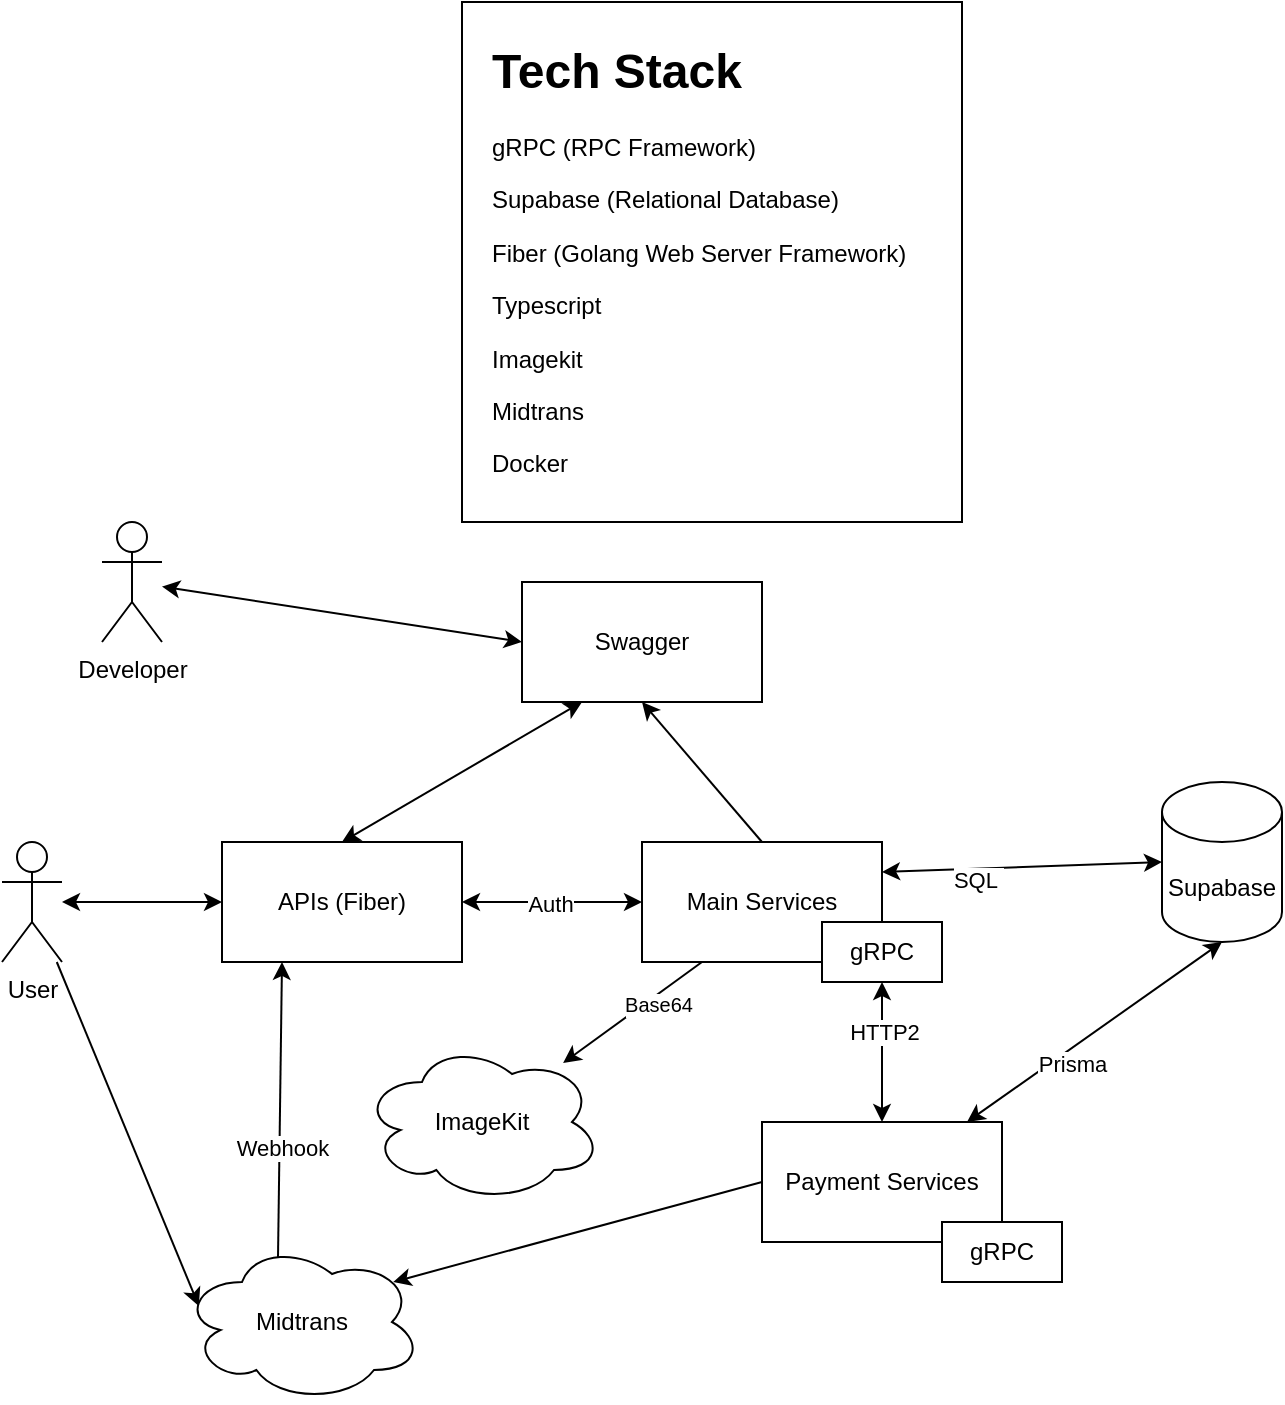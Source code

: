 <mxfile version="20.6.2" type="device" pages="2"><diagram id="w8SFvjdXLHK2wFSuyOrP" name="DESIGN"><mxGraphModel dx="1078" dy="500" grid="1" gridSize="10" guides="1" tooltips="1" connect="1" arrows="1" fold="1" page="1" pageScale="1" pageWidth="850" pageHeight="1100" math="0" shadow="0"><root><mxCell id="0"/><mxCell id="1" parent="0"/><mxCell id="RVg9fvJfAiWZipsx9uc9-37" value="" style="rounded=0;whiteSpace=wrap;html=1;fontSize=10;fillColor=none;" parent="1" vertex="1"><mxGeometry x="320" y="10" width="250" height="260" as="geometry"/></mxCell><mxCell id="RVg9fvJfAiWZipsx9uc9-1" value="APIs (Fiber)" style="rounded=0;whiteSpace=wrap;html=1;" parent="1" vertex="1"><mxGeometry x="200" y="430" width="120" height="60" as="geometry"/></mxCell><mxCell id="RVg9fvJfAiWZipsx9uc9-3" value="User" style="shape=umlActor;verticalLabelPosition=bottom;verticalAlign=top;html=1;outlineConnect=0;" parent="1" vertex="1"><mxGeometry x="90" y="430" width="30" height="60" as="geometry"/></mxCell><mxCell id="RVg9fvJfAiWZipsx9uc9-4" value="" style="endArrow=classic;startArrow=classic;html=1;rounded=0;entryX=0;entryY=0.5;entryDx=0;entryDy=0;" parent="1" source="RVg9fvJfAiWZipsx9uc9-3" target="RVg9fvJfAiWZipsx9uc9-1" edge="1"><mxGeometry width="50" height="50" relative="1" as="geometry"><mxPoint x="260" y="510" as="sourcePoint"/><mxPoint x="310" y="460" as="targetPoint"/></mxGeometry></mxCell><mxCell id="RVg9fvJfAiWZipsx9uc9-5" value="ImageKit" style="ellipse;shape=cloud;whiteSpace=wrap;html=1;" parent="1" vertex="1"><mxGeometry x="270" y="530" width="120" height="80" as="geometry"/></mxCell><mxCell id="RVg9fvJfAiWZipsx9uc9-6" value="" style="endArrow=classic;html=1;rounded=0;exitX=0.25;exitY=1;exitDx=0;exitDy=0;" parent="1" source="RVg9fvJfAiWZipsx9uc9-7" target="RVg9fvJfAiWZipsx9uc9-5" edge="1"><mxGeometry width="50" height="50" relative="1" as="geometry"><mxPoint x="460" y="560" as="sourcePoint"/><mxPoint x="510" y="510" as="targetPoint"/></mxGeometry></mxCell><mxCell id="RVg9fvJfAiWZipsx9uc9-38" value="Base64" style="edgeLabel;html=1;align=center;verticalAlign=middle;resizable=0;points=[];fontSize=10;" parent="RVg9fvJfAiWZipsx9uc9-6" vertex="1" connectable="0"><mxGeometry x="-0.307" y="4" relative="1" as="geometry"><mxPoint as="offset"/></mxGeometry></mxCell><mxCell id="RVg9fvJfAiWZipsx9uc9-29" style="edgeStyle=none;rounded=0;orthogonalLoop=1;jettySize=auto;html=1;exitX=0.5;exitY=0;exitDx=0;exitDy=0;entryX=0.5;entryY=1;entryDx=0;entryDy=0;" parent="1" source="RVg9fvJfAiWZipsx9uc9-7" target="RVg9fvJfAiWZipsx9uc9-28" edge="1"><mxGeometry relative="1" as="geometry"/></mxCell><mxCell id="RVg9fvJfAiWZipsx9uc9-7" value="Main Services" style="rounded=0;whiteSpace=wrap;html=1;" parent="1" vertex="1"><mxGeometry x="410" y="430" width="120" height="60" as="geometry"/></mxCell><mxCell id="RVg9fvJfAiWZipsx9uc9-8" value="" style="endArrow=classic;startArrow=classic;html=1;rounded=0;entryX=0;entryY=0.5;entryDx=0;entryDy=0;exitX=1;exitY=0.5;exitDx=0;exitDy=0;" parent="1" source="RVg9fvJfAiWZipsx9uc9-1" target="RVg9fvJfAiWZipsx9uc9-7" edge="1"><mxGeometry width="50" height="50" relative="1" as="geometry"><mxPoint x="170" y="549.58" as="sourcePoint"/><mxPoint x="270" y="549.58" as="targetPoint"/><Array as="points"><mxPoint x="380" y="460"/></Array></mxGeometry></mxCell><mxCell id="RVg9fvJfAiWZipsx9uc9-35" value="Auth" style="edgeLabel;html=1;align=center;verticalAlign=middle;resizable=0;points=[];" parent="RVg9fvJfAiWZipsx9uc9-8" vertex="1" connectable="0"><mxGeometry x="-0.03" y="-1" relative="1" as="geometry"><mxPoint as="offset"/></mxGeometry></mxCell><mxCell id="RVg9fvJfAiWZipsx9uc9-15" value="" style="endArrow=classic;startArrow=classic;html=1;rounded=0;entryX=1;entryY=0.25;entryDx=0;entryDy=0;exitX=0;exitY=0.5;exitDx=0;exitDy=0;exitPerimeter=0;" parent="1" source="RVg9fvJfAiWZipsx9uc9-26" target="RVg9fvJfAiWZipsx9uc9-7" edge="1"><mxGeometry width="50" height="50" relative="1" as="geometry"><mxPoint x="520" y="580" as="sourcePoint"/><mxPoint x="570" y="530" as="targetPoint"/></mxGeometry></mxCell><mxCell id="RVg9fvJfAiWZipsx9uc9-16" value="SQL&amp;nbsp;" style="edgeLabel;html=1;align=center;verticalAlign=middle;resizable=0;points=[];" parent="RVg9fvJfAiWZipsx9uc9-15" vertex="1" connectable="0"><mxGeometry x="0.21" y="-4" relative="1" as="geometry"><mxPoint x="-7" y="10" as="offset"/></mxGeometry></mxCell><mxCell id="RVg9fvJfAiWZipsx9uc9-17" value="gRPC" style="rounded=0;whiteSpace=wrap;html=1;" parent="1" vertex="1"><mxGeometry x="500" y="470" width="60" height="30" as="geometry"/></mxCell><mxCell id="rfapogHkb4KuhxVYdGuL-2" style="rounded=0;orthogonalLoop=1;jettySize=auto;html=1;exitX=0;exitY=0.5;exitDx=0;exitDy=0;entryX=0.88;entryY=0.25;entryDx=0;entryDy=0;entryPerimeter=0;" edge="1" parent="1" source="RVg9fvJfAiWZipsx9uc9-18" target="rfapogHkb4KuhxVYdGuL-1"><mxGeometry relative="1" as="geometry"/></mxCell><mxCell id="RVg9fvJfAiWZipsx9uc9-18" value="Payment Services" style="rounded=0;whiteSpace=wrap;html=1;" parent="1" vertex="1"><mxGeometry x="470" y="570" width="120" height="60" as="geometry"/></mxCell><mxCell id="RVg9fvJfAiWZipsx9uc9-19" value="gRPC" style="rounded=0;whiteSpace=wrap;html=1;" parent="1" vertex="1"><mxGeometry x="560" y="620" width="60" height="30" as="geometry"/></mxCell><mxCell id="RVg9fvJfAiWZipsx9uc9-22" value="" style="endArrow=classic;startArrow=classic;html=1;rounded=0;entryX=0.5;entryY=1;entryDx=0;entryDy=0;exitX=0.5;exitY=0;exitDx=0;exitDy=0;" parent="1" source="RVg9fvJfAiWZipsx9uc9-18" target="RVg9fvJfAiWZipsx9uc9-17" edge="1"><mxGeometry width="50" height="50" relative="1" as="geometry"><mxPoint x="490" y="560" as="sourcePoint"/><mxPoint x="540" y="510" as="targetPoint"/></mxGeometry></mxCell><mxCell id="RVg9fvJfAiWZipsx9uc9-27" value="HTTP2" style="edgeLabel;html=1;align=center;verticalAlign=middle;resizable=0;points=[];" parent="RVg9fvJfAiWZipsx9uc9-22" vertex="1" connectable="0"><mxGeometry x="0.283" y="-1" relative="1" as="geometry"><mxPoint as="offset"/></mxGeometry></mxCell><mxCell id="RVg9fvJfAiWZipsx9uc9-23" value="" style="endArrow=classic;startArrow=classic;html=1;rounded=0;exitX=0.5;exitY=1;exitDx=0;exitDy=0;exitPerimeter=0;" parent="1" source="RVg9fvJfAiWZipsx9uc9-26" target="RVg9fvJfAiWZipsx9uc9-18" edge="1"><mxGeometry width="50" height="50" relative="1" as="geometry"><mxPoint x="640" y="592.5" as="sourcePoint"/><mxPoint x="540" y="510" as="targetPoint"/></mxGeometry></mxCell><mxCell id="RVg9fvJfAiWZipsx9uc9-24" value="Prisma" style="edgeLabel;html=1;align=center;verticalAlign=middle;resizable=0;points=[];" parent="RVg9fvJfAiWZipsx9uc9-23" vertex="1" connectable="0"><mxGeometry x="-0.259" y="2" relative="1" as="geometry"><mxPoint x="-29" y="26" as="offset"/></mxGeometry></mxCell><mxCell id="RVg9fvJfAiWZipsx9uc9-25" value="Developer" style="shape=umlActor;verticalLabelPosition=bottom;verticalAlign=top;html=1;outlineConnect=0;" parent="1" vertex="1"><mxGeometry x="140" y="270" width="30" height="60" as="geometry"/></mxCell><mxCell id="RVg9fvJfAiWZipsx9uc9-26" value="Supabase" style="shape=cylinder3;whiteSpace=wrap;html=1;boundedLbl=1;backgroundOutline=1;size=15;" parent="1" vertex="1"><mxGeometry x="670" y="400" width="60" height="80" as="geometry"/></mxCell><mxCell id="RVg9fvJfAiWZipsx9uc9-28" value="Swagger" style="rounded=0;whiteSpace=wrap;html=1;" parent="1" vertex="1"><mxGeometry x="350" y="300" width="120" height="60" as="geometry"/></mxCell><mxCell id="RVg9fvJfAiWZipsx9uc9-32" value="" style="endArrow=classic;startArrow=classic;html=1;rounded=0;entryX=0.25;entryY=1;entryDx=0;entryDy=0;exitX=0.5;exitY=0;exitDx=0;exitDy=0;" parent="1" source="RVg9fvJfAiWZipsx9uc9-1" target="RVg9fvJfAiWZipsx9uc9-28" edge="1"><mxGeometry width="50" height="50" relative="1" as="geometry"><mxPoint x="130" y="470" as="sourcePoint"/><mxPoint x="230" y="470" as="targetPoint"/></mxGeometry></mxCell><mxCell id="RVg9fvJfAiWZipsx9uc9-33" value="" style="endArrow=classic;startArrow=classic;html=1;rounded=0;entryX=0;entryY=0.5;entryDx=0;entryDy=0;" parent="1" source="RVg9fvJfAiWZipsx9uc9-25" target="RVg9fvJfAiWZipsx9uc9-28" edge="1"><mxGeometry width="50" height="50" relative="1" as="geometry"><mxPoint x="290" y="440" as="sourcePoint"/><mxPoint x="390" y="370" as="targetPoint"/></mxGeometry></mxCell><mxCell id="RVg9fvJfAiWZipsx9uc9-36" value="&lt;h1&gt;Tech Stack&lt;/h1&gt;&lt;p&gt;gRPC (RPC Framework)&lt;/p&gt;&lt;p&gt;Supabase (Relational Database)&lt;/p&gt;&lt;p&gt;Fiber (Golang Web Server Framework)&lt;/p&gt;&lt;p&gt;Typescript&lt;/p&gt;&lt;p&gt;Imagekit&lt;/p&gt;&lt;p&gt;Midtrans&lt;/p&gt;&lt;p&gt;Docker&lt;/p&gt;" style="text;html=1;strokeColor=none;fillColor=none;spacing=5;spacingTop=-20;whiteSpace=wrap;overflow=hidden;rounded=0;" parent="1" vertex="1"><mxGeometry x="330" y="25" width="230" height="230" as="geometry"/></mxCell><mxCell id="rfapogHkb4KuhxVYdGuL-3" style="edgeStyle=none;rounded=0;orthogonalLoop=1;jettySize=auto;html=1;exitX=0.4;exitY=0.1;exitDx=0;exitDy=0;exitPerimeter=0;entryX=0.25;entryY=1;entryDx=0;entryDy=0;" edge="1" parent="1" source="rfapogHkb4KuhxVYdGuL-1" target="RVg9fvJfAiWZipsx9uc9-1"><mxGeometry relative="1" as="geometry"/></mxCell><mxCell id="rfapogHkb4KuhxVYdGuL-5" value="Webhook" style="edgeLabel;html=1;align=center;verticalAlign=middle;resizable=0;points=[];" vertex="1" connectable="0" parent="rfapogHkb4KuhxVYdGuL-3"><mxGeometry x="-0.257" y="-1" relative="1" as="geometry"><mxPoint as="offset"/></mxGeometry></mxCell><mxCell id="rfapogHkb4KuhxVYdGuL-1" value="Midtrans" style="ellipse;shape=cloud;whiteSpace=wrap;html=1;" vertex="1" parent="1"><mxGeometry x="180" y="630" width="120" height="80" as="geometry"/></mxCell><mxCell id="rfapogHkb4KuhxVYdGuL-4" style="edgeStyle=none;rounded=0;orthogonalLoop=1;jettySize=auto;html=1;entryX=0.07;entryY=0.4;entryDx=0;entryDy=0;entryPerimeter=0;" edge="1" parent="1" source="RVg9fvJfAiWZipsx9uc9-3" target="rfapogHkb4KuhxVYdGuL-1"><mxGeometry relative="1" as="geometry"><mxPoint x="238" y="648" as="sourcePoint"/><mxPoint x="240" y="500" as="targetPoint"/></mxGeometry></mxCell></root></mxGraphModel></diagram><diagram id="3ouvcHxta1CnJZkyH5JO" name="ERD"><mxGraphModel dx="2018" dy="1748" grid="1" gridSize="10" guides="1" tooltips="1" connect="1" arrows="1" fold="1" page="1" pageScale="1" pageWidth="850" pageHeight="1100" math="0" shadow="0"><root><mxCell id="0"/><mxCell id="1" parent="0"/><mxCell id="lnF1ki6U_YbPR7O4TQ1R-1" value="Users" style="shape=table;startSize=30;container=1;collapsible=1;childLayout=tableLayout;fixedRows=1;rowLines=0;fontStyle=1;align=center;resizeLast=1;" vertex="1" parent="1"><mxGeometry x="250" y="90" width="180" height="210" as="geometry"/></mxCell><mxCell id="lnF1ki6U_YbPR7O4TQ1R-2" value="" style="shape=tableRow;horizontal=0;startSize=0;swimlaneHead=0;swimlaneBody=0;fillColor=none;collapsible=0;dropTarget=0;points=[[0,0.5],[1,0.5]];portConstraint=eastwest;top=0;left=0;right=0;bottom=1;" vertex="1" parent="lnF1ki6U_YbPR7O4TQ1R-1"><mxGeometry y="30" width="180" height="30" as="geometry"/></mxCell><mxCell id="lnF1ki6U_YbPR7O4TQ1R-3" value="PK" style="shape=partialRectangle;connectable=0;fillColor=none;top=0;left=0;bottom=0;right=0;fontStyle=1;overflow=hidden;" vertex="1" parent="lnF1ki6U_YbPR7O4TQ1R-2"><mxGeometry width="30" height="30" as="geometry"><mxRectangle width="30" height="30" as="alternateBounds"/></mxGeometry></mxCell><mxCell id="lnF1ki6U_YbPR7O4TQ1R-4" value="Id" style="shape=partialRectangle;connectable=0;fillColor=none;top=0;left=0;bottom=0;right=0;align=left;spacingLeft=6;fontStyle=5;overflow=hidden;" vertex="1" parent="lnF1ki6U_YbPR7O4TQ1R-2"><mxGeometry x="30" width="150" height="30" as="geometry"><mxRectangle width="150" height="30" as="alternateBounds"/></mxGeometry></mxCell><mxCell id="lnF1ki6U_YbPR7O4TQ1R-5" value="" style="shape=tableRow;horizontal=0;startSize=0;swimlaneHead=0;swimlaneBody=0;fillColor=none;collapsible=0;dropTarget=0;points=[[0,0.5],[1,0.5]];portConstraint=eastwest;top=0;left=0;right=0;bottom=0;" vertex="1" parent="lnF1ki6U_YbPR7O4TQ1R-1"><mxGeometry y="60" width="180" height="30" as="geometry"/></mxCell><mxCell id="lnF1ki6U_YbPR7O4TQ1R-6" value="" style="shape=partialRectangle;connectable=0;fillColor=none;top=0;left=0;bottom=0;right=0;editable=1;overflow=hidden;" vertex="1" parent="lnF1ki6U_YbPR7O4TQ1R-5"><mxGeometry width="30" height="30" as="geometry"><mxRectangle width="30" height="30" as="alternateBounds"/></mxGeometry></mxCell><mxCell id="lnF1ki6U_YbPR7O4TQ1R-7" value="name" style="shape=partialRectangle;connectable=0;fillColor=none;top=0;left=0;bottom=0;right=0;align=left;spacingLeft=6;overflow=hidden;" vertex="1" parent="lnF1ki6U_YbPR7O4TQ1R-5"><mxGeometry x="30" width="150" height="30" as="geometry"><mxRectangle width="150" height="30" as="alternateBounds"/></mxGeometry></mxCell><mxCell id="lnF1ki6U_YbPR7O4TQ1R-8" value="" style="shape=tableRow;horizontal=0;startSize=0;swimlaneHead=0;swimlaneBody=0;fillColor=none;collapsible=0;dropTarget=0;points=[[0,0.5],[1,0.5]];portConstraint=eastwest;top=0;left=0;right=0;bottom=0;" vertex="1" parent="lnF1ki6U_YbPR7O4TQ1R-1"><mxGeometry y="90" width="180" height="30" as="geometry"/></mxCell><mxCell id="lnF1ki6U_YbPR7O4TQ1R-9" value="" style="shape=partialRectangle;connectable=0;fillColor=none;top=0;left=0;bottom=0;right=0;editable=1;overflow=hidden;" vertex="1" parent="lnF1ki6U_YbPR7O4TQ1R-8"><mxGeometry width="30" height="30" as="geometry"><mxRectangle width="30" height="30" as="alternateBounds"/></mxGeometry></mxCell><mxCell id="lnF1ki6U_YbPR7O4TQ1R-10" value="email" style="shape=partialRectangle;connectable=0;fillColor=none;top=0;left=0;bottom=0;right=0;align=left;spacingLeft=6;overflow=hidden;" vertex="1" parent="lnF1ki6U_YbPR7O4TQ1R-8"><mxGeometry x="30" width="150" height="30" as="geometry"><mxRectangle width="150" height="30" as="alternateBounds"/></mxGeometry></mxCell><mxCell id="lnF1ki6U_YbPR7O4TQ1R-11" value="" style="shape=tableRow;horizontal=0;startSize=0;swimlaneHead=0;swimlaneBody=0;fillColor=none;collapsible=0;dropTarget=0;points=[[0,0.5],[1,0.5]];portConstraint=eastwest;top=0;left=0;right=0;bottom=0;" vertex="1" parent="lnF1ki6U_YbPR7O4TQ1R-1"><mxGeometry y="120" width="180" height="30" as="geometry"/></mxCell><mxCell id="lnF1ki6U_YbPR7O4TQ1R-12" value="" style="shape=partialRectangle;connectable=0;fillColor=none;top=0;left=0;bottom=0;right=0;editable=1;overflow=hidden;" vertex="1" parent="lnF1ki6U_YbPR7O4TQ1R-11"><mxGeometry width="30" height="30" as="geometry"><mxRectangle width="30" height="30" as="alternateBounds"/></mxGeometry></mxCell><mxCell id="lnF1ki6U_YbPR7O4TQ1R-13" value="password" style="shape=partialRectangle;connectable=0;fillColor=none;top=0;left=0;bottom=0;right=0;align=left;spacingLeft=6;overflow=hidden;" vertex="1" parent="lnF1ki6U_YbPR7O4TQ1R-11"><mxGeometry x="30" width="150" height="30" as="geometry"><mxRectangle width="150" height="30" as="alternateBounds"/></mxGeometry></mxCell><mxCell id="lnF1ki6U_YbPR7O4TQ1R-14" value="" style="shape=tableRow;horizontal=0;startSize=0;swimlaneHead=0;swimlaneBody=0;fillColor=none;collapsible=0;dropTarget=0;points=[[0,0.5],[1,0.5]];portConstraint=eastwest;top=0;left=0;right=0;bottom=0;" vertex="1" parent="lnF1ki6U_YbPR7O4TQ1R-1"><mxGeometry y="150" width="180" height="30" as="geometry"/></mxCell><mxCell id="lnF1ki6U_YbPR7O4TQ1R-15" value="" style="shape=partialRectangle;connectable=0;fillColor=none;top=0;left=0;bottom=0;right=0;editable=1;overflow=hidden;" vertex="1" parent="lnF1ki6U_YbPR7O4TQ1R-14"><mxGeometry width="30" height="30" as="geometry"><mxRectangle width="30" height="30" as="alternateBounds"/></mxGeometry></mxCell><mxCell id="lnF1ki6U_YbPR7O4TQ1R-16" value="created_at" style="shape=partialRectangle;connectable=0;fillColor=none;top=0;left=0;bottom=0;right=0;align=left;spacingLeft=6;overflow=hidden;" vertex="1" parent="lnF1ki6U_YbPR7O4TQ1R-14"><mxGeometry x="30" width="150" height="30" as="geometry"><mxRectangle width="150" height="30" as="alternateBounds"/></mxGeometry></mxCell><mxCell id="lnF1ki6U_YbPR7O4TQ1R-17" value="" style="shape=tableRow;horizontal=0;startSize=0;swimlaneHead=0;swimlaneBody=0;fillColor=none;collapsible=0;dropTarget=0;points=[[0,0.5],[1,0.5]];portConstraint=eastwest;top=0;left=0;right=0;bottom=0;" vertex="1" parent="lnF1ki6U_YbPR7O4TQ1R-1"><mxGeometry y="180" width="180" height="30" as="geometry"/></mxCell><mxCell id="lnF1ki6U_YbPR7O4TQ1R-18" value="" style="shape=partialRectangle;connectable=0;fillColor=none;top=0;left=0;bottom=0;right=0;editable=1;overflow=hidden;" vertex="1" parent="lnF1ki6U_YbPR7O4TQ1R-17"><mxGeometry width="30" height="30" as="geometry"><mxRectangle width="30" height="30" as="alternateBounds"/></mxGeometry></mxCell><mxCell id="lnF1ki6U_YbPR7O4TQ1R-19" value="updated_at" style="shape=partialRectangle;connectable=0;fillColor=none;top=0;left=0;bottom=0;right=0;align=left;spacingLeft=6;overflow=hidden;" vertex="1" parent="lnF1ki6U_YbPR7O4TQ1R-17"><mxGeometry x="30" width="150" height="30" as="geometry"><mxRectangle width="150" height="30" as="alternateBounds"/></mxGeometry></mxCell><mxCell id="lnF1ki6U_YbPR7O4TQ1R-20" value="Product" style="shape=table;startSize=30;container=1;collapsible=1;childLayout=tableLayout;fixedRows=1;rowLines=0;fontStyle=1;align=center;resizeLast=1;" vertex="1" parent="1"><mxGeometry x="270" y="360" width="180" height="300" as="geometry"/></mxCell><mxCell id="lnF1ki6U_YbPR7O4TQ1R-21" value="" style="shape=tableRow;horizontal=0;startSize=0;swimlaneHead=0;swimlaneBody=0;fillColor=none;collapsible=0;dropTarget=0;points=[[0,0.5],[1,0.5]];portConstraint=eastwest;top=0;left=0;right=0;bottom=1;" vertex="1" parent="lnF1ki6U_YbPR7O4TQ1R-20"><mxGeometry y="30" width="180" height="30" as="geometry"/></mxCell><mxCell id="lnF1ki6U_YbPR7O4TQ1R-22" value="PK" style="shape=partialRectangle;connectable=0;fillColor=none;top=0;left=0;bottom=0;right=0;fontStyle=1;overflow=hidden;" vertex="1" parent="lnF1ki6U_YbPR7O4TQ1R-21"><mxGeometry width="30" height="30" as="geometry"><mxRectangle width="30" height="30" as="alternateBounds"/></mxGeometry></mxCell><mxCell id="lnF1ki6U_YbPR7O4TQ1R-23" value="Id" style="shape=partialRectangle;connectable=0;fillColor=none;top=0;left=0;bottom=0;right=0;align=left;spacingLeft=6;fontStyle=5;overflow=hidden;" vertex="1" parent="lnF1ki6U_YbPR7O4TQ1R-21"><mxGeometry x="30" width="150" height="30" as="geometry"><mxRectangle width="150" height="30" as="alternateBounds"/></mxGeometry></mxCell><mxCell id="lnF1ki6U_YbPR7O4TQ1R-24" value="" style="shape=tableRow;horizontal=0;startSize=0;swimlaneHead=0;swimlaneBody=0;fillColor=none;collapsible=0;dropTarget=0;points=[[0,0.5],[1,0.5]];portConstraint=eastwest;top=0;left=0;right=0;bottom=0;" vertex="1" parent="lnF1ki6U_YbPR7O4TQ1R-20"><mxGeometry y="60" width="180" height="30" as="geometry"/></mxCell><mxCell id="lnF1ki6U_YbPR7O4TQ1R-25" value="" style="shape=partialRectangle;connectable=0;fillColor=none;top=0;left=0;bottom=0;right=0;editable=1;overflow=hidden;" vertex="1" parent="lnF1ki6U_YbPR7O4TQ1R-24"><mxGeometry width="30" height="30" as="geometry"><mxRectangle width="30" height="30" as="alternateBounds"/></mxGeometry></mxCell><mxCell id="lnF1ki6U_YbPR7O4TQ1R-26" value="name" style="shape=partialRectangle;connectable=0;fillColor=none;top=0;left=0;bottom=0;right=0;align=left;spacingLeft=6;overflow=hidden;" vertex="1" parent="lnF1ki6U_YbPR7O4TQ1R-24"><mxGeometry x="30" width="150" height="30" as="geometry"><mxRectangle width="150" height="30" as="alternateBounds"/></mxGeometry></mxCell><mxCell id="lnF1ki6U_YbPR7O4TQ1R-27" value="" style="shape=tableRow;horizontal=0;startSize=0;swimlaneHead=0;swimlaneBody=0;fillColor=none;collapsible=0;dropTarget=0;points=[[0,0.5],[1,0.5]];portConstraint=eastwest;top=0;left=0;right=0;bottom=0;" vertex="1" parent="lnF1ki6U_YbPR7O4TQ1R-20"><mxGeometry y="90" width="180" height="30" as="geometry"/></mxCell><mxCell id="lnF1ki6U_YbPR7O4TQ1R-28" value="" style="shape=partialRectangle;connectable=0;fillColor=none;top=0;left=0;bottom=0;right=0;editable=1;overflow=hidden;" vertex="1" parent="lnF1ki6U_YbPR7O4TQ1R-27"><mxGeometry width="30" height="30" as="geometry"><mxRectangle width="30" height="30" as="alternateBounds"/></mxGeometry></mxCell><mxCell id="lnF1ki6U_YbPR7O4TQ1R-29" value="description" style="shape=partialRectangle;connectable=0;fillColor=none;top=0;left=0;bottom=0;right=0;align=left;spacingLeft=6;overflow=hidden;" vertex="1" parent="lnF1ki6U_YbPR7O4TQ1R-27"><mxGeometry x="30" width="150" height="30" as="geometry"><mxRectangle width="150" height="30" as="alternateBounds"/></mxGeometry></mxCell><mxCell id="lnF1ki6U_YbPR7O4TQ1R-30" value="" style="shape=tableRow;horizontal=0;startSize=0;swimlaneHead=0;swimlaneBody=0;fillColor=none;collapsible=0;dropTarget=0;points=[[0,0.5],[1,0.5]];portConstraint=eastwest;top=0;left=0;right=0;bottom=0;" vertex="1" parent="lnF1ki6U_YbPR7O4TQ1R-20"><mxGeometry y="120" width="180" height="30" as="geometry"/></mxCell><mxCell id="lnF1ki6U_YbPR7O4TQ1R-31" value="" style="shape=partialRectangle;connectable=0;fillColor=none;top=0;left=0;bottom=0;right=0;editable=1;overflow=hidden;" vertex="1" parent="lnF1ki6U_YbPR7O4TQ1R-30"><mxGeometry width="30" height="30" as="geometry"><mxRectangle width="30" height="30" as="alternateBounds"/></mxGeometry></mxCell><mxCell id="lnF1ki6U_YbPR7O4TQ1R-32" value="price" style="shape=partialRectangle;connectable=0;fillColor=none;top=0;left=0;bottom=0;right=0;align=left;spacingLeft=6;overflow=hidden;" vertex="1" parent="lnF1ki6U_YbPR7O4TQ1R-30"><mxGeometry x="30" width="150" height="30" as="geometry"><mxRectangle width="150" height="30" as="alternateBounds"/></mxGeometry></mxCell><mxCell id="lnF1ki6U_YbPR7O4TQ1R-33" value="" style="shape=tableRow;horizontal=0;startSize=0;swimlaneHead=0;swimlaneBody=0;fillColor=none;collapsible=0;dropTarget=0;points=[[0,0.5],[1,0.5]];portConstraint=eastwest;top=0;left=0;right=0;bottom=0;" vertex="1" parent="lnF1ki6U_YbPR7O4TQ1R-20"><mxGeometry y="150" width="180" height="30" as="geometry"/></mxCell><mxCell id="lnF1ki6U_YbPR7O4TQ1R-34" value="" style="shape=partialRectangle;connectable=0;fillColor=none;top=0;left=0;bottom=0;right=0;editable=1;overflow=hidden;" vertex="1" parent="lnF1ki6U_YbPR7O4TQ1R-33"><mxGeometry width="30" height="30" as="geometry"><mxRectangle width="30" height="30" as="alternateBounds"/></mxGeometry></mxCell><mxCell id="lnF1ki6U_YbPR7O4TQ1R-35" value="stock" style="shape=partialRectangle;connectable=0;fillColor=none;top=0;left=0;bottom=0;right=0;align=left;spacingLeft=6;overflow=hidden;" vertex="1" parent="lnF1ki6U_YbPR7O4TQ1R-33"><mxGeometry x="30" width="150" height="30" as="geometry"><mxRectangle width="150" height="30" as="alternateBounds"/></mxGeometry></mxCell><mxCell id="lnF1ki6U_YbPR7O4TQ1R-36" value="" style="shape=tableRow;horizontal=0;startSize=0;swimlaneHead=0;swimlaneBody=0;fillColor=none;collapsible=0;dropTarget=0;points=[[0,0.5],[1,0.5]];portConstraint=eastwest;top=0;left=0;right=0;bottom=0;" vertex="1" parent="lnF1ki6U_YbPR7O4TQ1R-20"><mxGeometry y="180" width="180" height="30" as="geometry"/></mxCell><mxCell id="lnF1ki6U_YbPR7O4TQ1R-37" value="" style="shape=partialRectangle;connectable=0;fillColor=none;top=0;left=0;bottom=0;right=0;editable=1;overflow=hidden;" vertex="1" parent="lnF1ki6U_YbPR7O4TQ1R-36"><mxGeometry width="30" height="30" as="geometry"><mxRectangle width="30" height="30" as="alternateBounds"/></mxGeometry></mxCell><mxCell id="lnF1ki6U_YbPR7O4TQ1R-38" value="category" style="shape=partialRectangle;connectable=0;fillColor=none;top=0;left=0;bottom=0;right=0;align=left;spacingLeft=6;overflow=hidden;" vertex="1" parent="lnF1ki6U_YbPR7O4TQ1R-36"><mxGeometry x="30" width="150" height="30" as="geometry"><mxRectangle width="150" height="30" as="alternateBounds"/></mxGeometry></mxCell><mxCell id="lnF1ki6U_YbPR7O4TQ1R-39" value="" style="shape=tableRow;horizontal=0;startSize=0;swimlaneHead=0;swimlaneBody=0;fillColor=none;collapsible=0;dropTarget=0;points=[[0,0.5],[1,0.5]];portConstraint=eastwest;top=0;left=0;right=0;bottom=0;" vertex="1" parent="lnF1ki6U_YbPR7O4TQ1R-20"><mxGeometry y="210" width="180" height="30" as="geometry"/></mxCell><mxCell id="lnF1ki6U_YbPR7O4TQ1R-40" value="" style="shape=partialRectangle;connectable=0;fillColor=none;top=0;left=0;bottom=0;right=0;editable=1;overflow=hidden;" vertex="1" parent="lnF1ki6U_YbPR7O4TQ1R-39"><mxGeometry width="30" height="30" as="geometry"><mxRectangle width="30" height="30" as="alternateBounds"/></mxGeometry></mxCell><mxCell id="lnF1ki6U_YbPR7O4TQ1R-41" value="user_id" style="shape=partialRectangle;connectable=0;fillColor=none;top=0;left=0;bottom=0;right=0;align=left;spacingLeft=6;overflow=hidden;" vertex="1" parent="lnF1ki6U_YbPR7O4TQ1R-39"><mxGeometry x="30" width="150" height="30" as="geometry"><mxRectangle width="150" height="30" as="alternateBounds"/></mxGeometry></mxCell><mxCell id="lnF1ki6U_YbPR7O4TQ1R-42" value="" style="shape=tableRow;horizontal=0;startSize=0;swimlaneHead=0;swimlaneBody=0;fillColor=none;collapsible=0;dropTarget=0;points=[[0,0.5],[1,0.5]];portConstraint=eastwest;top=0;left=0;right=0;bottom=0;" vertex="1" parent="lnF1ki6U_YbPR7O4TQ1R-20"><mxGeometry y="240" width="180" height="30" as="geometry"/></mxCell><mxCell id="lnF1ki6U_YbPR7O4TQ1R-43" value="" style="shape=partialRectangle;connectable=0;fillColor=none;top=0;left=0;bottom=0;right=0;editable=1;overflow=hidden;" vertex="1" parent="lnF1ki6U_YbPR7O4TQ1R-42"><mxGeometry width="30" height="30" as="geometry"><mxRectangle width="30" height="30" as="alternateBounds"/></mxGeometry></mxCell><mxCell id="lnF1ki6U_YbPR7O4TQ1R-44" value="created_at" style="shape=partialRectangle;connectable=0;fillColor=none;top=0;left=0;bottom=0;right=0;align=left;spacingLeft=6;overflow=hidden;" vertex="1" parent="lnF1ki6U_YbPR7O4TQ1R-42"><mxGeometry x="30" width="150" height="30" as="geometry"><mxRectangle width="150" height="30" as="alternateBounds"/></mxGeometry></mxCell><mxCell id="lnF1ki6U_YbPR7O4TQ1R-45" value="" style="shape=tableRow;horizontal=0;startSize=0;swimlaneHead=0;swimlaneBody=0;fillColor=none;collapsible=0;dropTarget=0;points=[[0,0.5],[1,0.5]];portConstraint=eastwest;top=0;left=0;right=0;bottom=0;" vertex="1" parent="lnF1ki6U_YbPR7O4TQ1R-20"><mxGeometry y="270" width="180" height="30" as="geometry"/></mxCell><mxCell id="lnF1ki6U_YbPR7O4TQ1R-46" value="" style="shape=partialRectangle;connectable=0;fillColor=none;top=0;left=0;bottom=0;right=0;editable=1;overflow=hidden;" vertex="1" parent="lnF1ki6U_YbPR7O4TQ1R-45"><mxGeometry width="30" height="30" as="geometry"><mxRectangle width="30" height="30" as="alternateBounds"/></mxGeometry></mxCell><mxCell id="lnF1ki6U_YbPR7O4TQ1R-47" value="updated_at" style="shape=partialRectangle;connectable=0;fillColor=none;top=0;left=0;bottom=0;right=0;align=left;spacingLeft=6;overflow=hidden;" vertex="1" parent="lnF1ki6U_YbPR7O4TQ1R-45"><mxGeometry x="30" width="150" height="30" as="geometry"><mxRectangle width="150" height="30" as="alternateBounds"/></mxGeometry></mxCell><mxCell id="lnF1ki6U_YbPR7O4TQ1R-48" value="Order" style="shape=table;startSize=30;container=1;collapsible=1;childLayout=tableLayout;fixedRows=1;rowLines=0;fontStyle=1;align=center;resizeLast=1;" vertex="1" parent="1"><mxGeometry x="690" y="110" width="180" height="240" as="geometry"/></mxCell><mxCell id="lnF1ki6U_YbPR7O4TQ1R-49" value="" style="shape=tableRow;horizontal=0;startSize=0;swimlaneHead=0;swimlaneBody=0;fillColor=none;collapsible=0;dropTarget=0;points=[[0,0.5],[1,0.5]];portConstraint=eastwest;top=0;left=0;right=0;bottom=1;" vertex="1" parent="lnF1ki6U_YbPR7O4TQ1R-48"><mxGeometry y="30" width="180" height="30" as="geometry"/></mxCell><mxCell id="lnF1ki6U_YbPR7O4TQ1R-50" value="PK" style="shape=partialRectangle;connectable=0;fillColor=none;top=0;left=0;bottom=0;right=0;fontStyle=1;overflow=hidden;" vertex="1" parent="lnF1ki6U_YbPR7O4TQ1R-49"><mxGeometry width="30" height="30" as="geometry"><mxRectangle width="30" height="30" as="alternateBounds"/></mxGeometry></mxCell><mxCell id="lnF1ki6U_YbPR7O4TQ1R-51" value="Id" style="shape=partialRectangle;connectable=0;fillColor=none;top=0;left=0;bottom=0;right=0;align=left;spacingLeft=6;fontStyle=5;overflow=hidden;" vertex="1" parent="lnF1ki6U_YbPR7O4TQ1R-49"><mxGeometry x="30" width="150" height="30" as="geometry"><mxRectangle width="150" height="30" as="alternateBounds"/></mxGeometry></mxCell><mxCell id="lnF1ki6U_YbPR7O4TQ1R-52" value="" style="shape=tableRow;horizontal=0;startSize=0;swimlaneHead=0;swimlaneBody=0;fillColor=none;collapsible=0;dropTarget=0;points=[[0,0.5],[1,0.5]];portConstraint=eastwest;top=0;left=0;right=0;bottom=0;" vertex="1" parent="lnF1ki6U_YbPR7O4TQ1R-48"><mxGeometry y="60" width="180" height="30" as="geometry"/></mxCell><mxCell id="lnF1ki6U_YbPR7O4TQ1R-53" value="" style="shape=partialRectangle;connectable=0;fillColor=none;top=0;left=0;bottom=0;right=0;editable=1;overflow=hidden;" vertex="1" parent="lnF1ki6U_YbPR7O4TQ1R-52"><mxGeometry width="30" height="30" as="geometry"><mxRectangle width="30" height="30" as="alternateBounds"/></mxGeometry></mxCell><mxCell id="lnF1ki6U_YbPR7O4TQ1R-54" value="user_id" style="shape=partialRectangle;connectable=0;fillColor=none;top=0;left=0;bottom=0;right=0;align=left;spacingLeft=6;overflow=hidden;" vertex="1" parent="lnF1ki6U_YbPR7O4TQ1R-52"><mxGeometry x="30" width="150" height="30" as="geometry"><mxRectangle width="150" height="30" as="alternateBounds"/></mxGeometry></mxCell><mxCell id="lnF1ki6U_YbPR7O4TQ1R-55" value="" style="shape=tableRow;horizontal=0;startSize=0;swimlaneHead=0;swimlaneBody=0;fillColor=none;collapsible=0;dropTarget=0;points=[[0,0.5],[1,0.5]];portConstraint=eastwest;top=0;left=0;right=0;bottom=0;" vertex="1" parent="lnF1ki6U_YbPR7O4TQ1R-48"><mxGeometry y="90" width="180" height="30" as="geometry"/></mxCell><mxCell id="lnF1ki6U_YbPR7O4TQ1R-56" value="" style="shape=partialRectangle;connectable=0;fillColor=none;top=0;left=0;bottom=0;right=0;editable=1;overflow=hidden;" vertex="1" parent="lnF1ki6U_YbPR7O4TQ1R-55"><mxGeometry width="30" height="30" as="geometry"><mxRectangle width="30" height="30" as="alternateBounds"/></mxGeometry></mxCell><mxCell id="lnF1ki6U_YbPR7O4TQ1R-57" value="product_id" style="shape=partialRectangle;connectable=0;fillColor=none;top=0;left=0;bottom=0;right=0;align=left;spacingLeft=6;overflow=hidden;" vertex="1" parent="lnF1ki6U_YbPR7O4TQ1R-55"><mxGeometry x="30" width="150" height="30" as="geometry"><mxRectangle width="150" height="30" as="alternateBounds"/></mxGeometry></mxCell><mxCell id="lnF1ki6U_YbPR7O4TQ1R-58" value="" style="shape=tableRow;horizontal=0;startSize=0;swimlaneHead=0;swimlaneBody=0;fillColor=none;collapsible=0;dropTarget=0;points=[[0,0.5],[1,0.5]];portConstraint=eastwest;top=0;left=0;right=0;bottom=0;" vertex="1" parent="lnF1ki6U_YbPR7O4TQ1R-48"><mxGeometry y="120" width="180" height="30" as="geometry"/></mxCell><mxCell id="lnF1ki6U_YbPR7O4TQ1R-59" value="" style="shape=partialRectangle;connectable=0;fillColor=none;top=0;left=0;bottom=0;right=0;editable=1;overflow=hidden;" vertex="1" parent="lnF1ki6U_YbPR7O4TQ1R-58"><mxGeometry width="30" height="30" as="geometry"><mxRectangle width="30" height="30" as="alternateBounds"/></mxGeometry></mxCell><mxCell id="lnF1ki6U_YbPR7O4TQ1R-60" value="status_id" style="shape=partialRectangle;connectable=0;fillColor=none;top=0;left=0;bottom=0;right=0;align=left;spacingLeft=6;overflow=hidden;" vertex="1" parent="lnF1ki6U_YbPR7O4TQ1R-58"><mxGeometry x="30" width="150" height="30" as="geometry"><mxRectangle width="150" height="30" as="alternateBounds"/></mxGeometry></mxCell><mxCell id="lnF1ki6U_YbPR7O4TQ1R-61" value="" style="shape=tableRow;horizontal=0;startSize=0;swimlaneHead=0;swimlaneBody=0;fillColor=none;collapsible=0;dropTarget=0;points=[[0,0.5],[1,0.5]];portConstraint=eastwest;top=0;left=0;right=0;bottom=0;" vertex="1" parent="lnF1ki6U_YbPR7O4TQ1R-48"><mxGeometry y="150" width="180" height="30" as="geometry"/></mxCell><mxCell id="lnF1ki6U_YbPR7O4TQ1R-62" value="" style="shape=partialRectangle;connectable=0;fillColor=none;top=0;left=0;bottom=0;right=0;editable=1;overflow=hidden;" vertex="1" parent="lnF1ki6U_YbPR7O4TQ1R-61"><mxGeometry width="30" height="30" as="geometry"><mxRectangle width="30" height="30" as="alternateBounds"/></mxGeometry></mxCell><mxCell id="lnF1ki6U_YbPR7O4TQ1R-63" value="quantity" style="shape=partialRectangle;connectable=0;fillColor=none;top=0;left=0;bottom=0;right=0;align=left;spacingLeft=6;overflow=hidden;" vertex="1" parent="lnF1ki6U_YbPR7O4TQ1R-61"><mxGeometry x="30" width="150" height="30" as="geometry"><mxRectangle width="150" height="30" as="alternateBounds"/></mxGeometry></mxCell><mxCell id="lnF1ki6U_YbPR7O4TQ1R-64" value="" style="shape=tableRow;horizontal=0;startSize=0;swimlaneHead=0;swimlaneBody=0;fillColor=none;collapsible=0;dropTarget=0;points=[[0,0.5],[1,0.5]];portConstraint=eastwest;top=0;left=0;right=0;bottom=0;" vertex="1" parent="lnF1ki6U_YbPR7O4TQ1R-48"><mxGeometry y="180" width="180" height="30" as="geometry"/></mxCell><mxCell id="lnF1ki6U_YbPR7O4TQ1R-65" value="" style="shape=partialRectangle;connectable=0;fillColor=none;top=0;left=0;bottom=0;right=0;editable=1;overflow=hidden;" vertex="1" parent="lnF1ki6U_YbPR7O4TQ1R-64"><mxGeometry width="30" height="30" as="geometry"><mxRectangle width="30" height="30" as="alternateBounds"/></mxGeometry></mxCell><mxCell id="lnF1ki6U_YbPR7O4TQ1R-66" value="created_at" style="shape=partialRectangle;connectable=0;fillColor=none;top=0;left=0;bottom=0;right=0;align=left;spacingLeft=6;overflow=hidden;" vertex="1" parent="lnF1ki6U_YbPR7O4TQ1R-64"><mxGeometry x="30" width="150" height="30" as="geometry"><mxRectangle width="150" height="30" as="alternateBounds"/></mxGeometry></mxCell><mxCell id="lnF1ki6U_YbPR7O4TQ1R-67" value="" style="shape=tableRow;horizontal=0;startSize=0;swimlaneHead=0;swimlaneBody=0;fillColor=none;collapsible=0;dropTarget=0;points=[[0,0.5],[1,0.5]];portConstraint=eastwest;top=0;left=0;right=0;bottom=0;" vertex="1" parent="lnF1ki6U_YbPR7O4TQ1R-48"><mxGeometry y="210" width="180" height="30" as="geometry"/></mxCell><mxCell id="lnF1ki6U_YbPR7O4TQ1R-68" value="" style="shape=partialRectangle;connectable=0;fillColor=none;top=0;left=0;bottom=0;right=0;editable=1;overflow=hidden;" vertex="1" parent="lnF1ki6U_YbPR7O4TQ1R-67"><mxGeometry width="30" height="30" as="geometry"><mxRectangle width="30" height="30" as="alternateBounds"/></mxGeometry></mxCell><mxCell id="lnF1ki6U_YbPR7O4TQ1R-69" value="updated_at" style="shape=partialRectangle;connectable=0;fillColor=none;top=0;left=0;bottom=0;right=0;align=left;spacingLeft=6;overflow=hidden;" vertex="1" parent="lnF1ki6U_YbPR7O4TQ1R-67"><mxGeometry x="30" width="150" height="30" as="geometry"><mxRectangle width="150" height="30" as="alternateBounds"/></mxGeometry></mxCell><mxCell id="lnF1ki6U_YbPR7O4TQ1R-70" value="" style="edgeStyle=entityRelationEdgeStyle;fontSize=12;html=1;endArrow=ERoneToMany;startArrow=ERmandOne;rounded=0;exitX=1;exitY=0.5;exitDx=0;exitDy=0;entryX=0;entryY=0.5;entryDx=0;entryDy=0;" edge="1" parent="1" source="lnF1ki6U_YbPR7O4TQ1R-2" target="lnF1ki6U_YbPR7O4TQ1R-52"><mxGeometry width="100" height="100" relative="1" as="geometry"><mxPoint x="460" y="360" as="sourcePoint"/><mxPoint x="560" y="260" as="targetPoint"/></mxGeometry></mxCell><mxCell id="lnF1ki6U_YbPR7O4TQ1R-71" value="" style="edgeStyle=entityRelationEdgeStyle;fontSize=12;html=1;endArrow=ERoneToMany;startArrow=ERmandOne;rounded=0;exitX=1;exitY=0.5;exitDx=0;exitDy=0;entryX=0;entryY=0.5;entryDx=0;entryDy=0;" edge="1" parent="1" source="lnF1ki6U_YbPR7O4TQ1R-21" target="lnF1ki6U_YbPR7O4TQ1R-55"><mxGeometry width="100" height="100" relative="1" as="geometry"><mxPoint x="330" y="155" as="sourcePoint"/><mxPoint x="700" y="195" as="targetPoint"/></mxGeometry></mxCell><mxCell id="lnF1ki6U_YbPR7O4TQ1R-72" value="Transaction_History" style="shape=table;startSize=30;container=1;collapsible=1;childLayout=tableLayout;fixedRows=1;rowLines=0;fontStyle=1;align=center;resizeLast=1;" vertex="1" parent="1"><mxGeometry x="1070" y="160" width="180" height="300" as="geometry"/></mxCell><mxCell id="lnF1ki6U_YbPR7O4TQ1R-73" value="" style="shape=tableRow;horizontal=0;startSize=0;swimlaneHead=0;swimlaneBody=0;fillColor=none;collapsible=0;dropTarget=0;points=[[0,0.5],[1,0.5]];portConstraint=eastwest;top=0;left=0;right=0;bottom=1;" vertex="1" parent="lnF1ki6U_YbPR7O4TQ1R-72"><mxGeometry y="30" width="180" height="30" as="geometry"/></mxCell><mxCell id="lnF1ki6U_YbPR7O4TQ1R-74" value="PK" style="shape=partialRectangle;connectable=0;fillColor=none;top=0;left=0;bottom=0;right=0;fontStyle=1;overflow=hidden;" vertex="1" parent="lnF1ki6U_YbPR7O4TQ1R-73"><mxGeometry width="30" height="30" as="geometry"><mxRectangle width="30" height="30" as="alternateBounds"/></mxGeometry></mxCell><mxCell id="lnF1ki6U_YbPR7O4TQ1R-75" value="Id" style="shape=partialRectangle;connectable=0;fillColor=none;top=0;left=0;bottom=0;right=0;align=left;spacingLeft=6;fontStyle=5;overflow=hidden;" vertex="1" parent="lnF1ki6U_YbPR7O4TQ1R-73"><mxGeometry x="30" width="150" height="30" as="geometry"><mxRectangle width="150" height="30" as="alternateBounds"/></mxGeometry></mxCell><mxCell id="lnF1ki6U_YbPR7O4TQ1R-76" value="" style="shape=tableRow;horizontal=0;startSize=0;swimlaneHead=0;swimlaneBody=0;fillColor=none;collapsible=0;dropTarget=0;points=[[0,0.5],[1,0.5]];portConstraint=eastwest;top=0;left=0;right=0;bottom=0;" vertex="1" parent="lnF1ki6U_YbPR7O4TQ1R-72"><mxGeometry y="60" width="180" height="30" as="geometry"/></mxCell><mxCell id="lnF1ki6U_YbPR7O4TQ1R-77" value="" style="shape=partialRectangle;connectable=0;fillColor=none;top=0;left=0;bottom=0;right=0;editable=1;overflow=hidden;" vertex="1" parent="lnF1ki6U_YbPR7O4TQ1R-76"><mxGeometry width="30" height="30" as="geometry"><mxRectangle width="30" height="30" as="alternateBounds"/></mxGeometry></mxCell><mxCell id="lnF1ki6U_YbPR7O4TQ1R-78" value="order_id" style="shape=partialRectangle;connectable=0;fillColor=none;top=0;left=0;bottom=0;right=0;align=left;spacingLeft=6;overflow=hidden;" vertex="1" parent="lnF1ki6U_YbPR7O4TQ1R-76"><mxGeometry x="30" width="150" height="30" as="geometry"><mxRectangle width="150" height="30" as="alternateBounds"/></mxGeometry></mxCell><mxCell id="lnF1ki6U_YbPR7O4TQ1R-79" value="" style="shape=tableRow;horizontal=0;startSize=0;swimlaneHead=0;swimlaneBody=0;fillColor=none;collapsible=0;dropTarget=0;points=[[0,0.5],[1,0.5]];portConstraint=eastwest;top=0;left=0;right=0;bottom=0;" vertex="1" parent="lnF1ki6U_YbPR7O4TQ1R-72"><mxGeometry y="90" width="180" height="30" as="geometry"/></mxCell><mxCell id="lnF1ki6U_YbPR7O4TQ1R-80" value="" style="shape=partialRectangle;connectable=0;fillColor=none;top=0;left=0;bottom=0;right=0;editable=1;overflow=hidden;" vertex="1" parent="lnF1ki6U_YbPR7O4TQ1R-79"><mxGeometry width="30" height="30" as="geometry"><mxRectangle width="30" height="30" as="alternateBounds"/></mxGeometry></mxCell><mxCell id="lnF1ki6U_YbPR7O4TQ1R-81" value="price" style="shape=partialRectangle;connectable=0;fillColor=none;top=0;left=0;bottom=0;right=0;align=left;spacingLeft=6;overflow=hidden;" vertex="1" parent="lnF1ki6U_YbPR7O4TQ1R-79"><mxGeometry x="30" width="150" height="30" as="geometry"><mxRectangle width="150" height="30" as="alternateBounds"/></mxGeometry></mxCell><mxCell id="lnF1ki6U_YbPR7O4TQ1R-82" value="" style="shape=tableRow;horizontal=0;startSize=0;swimlaneHead=0;swimlaneBody=0;fillColor=none;collapsible=0;dropTarget=0;points=[[0,0.5],[1,0.5]];portConstraint=eastwest;top=0;left=0;right=0;bottom=0;" vertex="1" parent="lnF1ki6U_YbPR7O4TQ1R-72"><mxGeometry y="120" width="180" height="30" as="geometry"/></mxCell><mxCell id="lnF1ki6U_YbPR7O4TQ1R-83" value="" style="shape=partialRectangle;connectable=0;fillColor=none;top=0;left=0;bottom=0;right=0;editable=1;overflow=hidden;" vertex="1" parent="lnF1ki6U_YbPR7O4TQ1R-82"><mxGeometry width="30" height="30" as="geometry"><mxRectangle width="30" height="30" as="alternateBounds"/></mxGeometry></mxCell><mxCell id="lnF1ki6U_YbPR7O4TQ1R-84" value="midtrans_order_id" style="shape=partialRectangle;connectable=0;fillColor=none;top=0;left=0;bottom=0;right=0;align=left;spacingLeft=6;overflow=hidden;" vertex="1" parent="lnF1ki6U_YbPR7O4TQ1R-82"><mxGeometry x="30" width="150" height="30" as="geometry"><mxRectangle width="150" height="30" as="alternateBounds"/></mxGeometry></mxCell><mxCell id="lnF1ki6U_YbPR7O4TQ1R-85" value="" style="shape=tableRow;horizontal=0;startSize=0;swimlaneHead=0;swimlaneBody=0;fillColor=none;collapsible=0;dropTarget=0;points=[[0,0.5],[1,0.5]];portConstraint=eastwest;top=0;left=0;right=0;bottom=0;" vertex="1" parent="lnF1ki6U_YbPR7O4TQ1R-72"><mxGeometry y="150" width="180" height="30" as="geometry"/></mxCell><mxCell id="lnF1ki6U_YbPR7O4TQ1R-86" value="" style="shape=partialRectangle;connectable=0;fillColor=none;top=0;left=0;bottom=0;right=0;editable=1;overflow=hidden;" vertex="1" parent="lnF1ki6U_YbPR7O4TQ1R-85"><mxGeometry width="30" height="30" as="geometry"><mxRectangle width="30" height="30" as="alternateBounds"/></mxGeometry></mxCell><mxCell id="lnF1ki6U_YbPR7O4TQ1R-87" value="payment" style="shape=partialRectangle;connectable=0;fillColor=none;top=0;left=0;bottom=0;right=0;align=left;spacingLeft=6;overflow=hidden;" vertex="1" parent="lnF1ki6U_YbPR7O4TQ1R-85"><mxGeometry x="30" width="150" height="30" as="geometry"><mxRectangle width="150" height="30" as="alternateBounds"/></mxGeometry></mxCell><mxCell id="lnF1ki6U_YbPR7O4TQ1R-88" value="" style="shape=tableRow;horizontal=0;startSize=0;swimlaneHead=0;swimlaneBody=0;fillColor=none;collapsible=0;dropTarget=0;points=[[0,0.5],[1,0.5]];portConstraint=eastwest;top=0;left=0;right=0;bottom=0;" vertex="1" parent="lnF1ki6U_YbPR7O4TQ1R-72"><mxGeometry y="180" width="180" height="30" as="geometry"/></mxCell><mxCell id="lnF1ki6U_YbPR7O4TQ1R-89" value="" style="shape=partialRectangle;connectable=0;fillColor=none;top=0;left=0;bottom=0;right=0;editable=1;overflow=hidden;" vertex="1" parent="lnF1ki6U_YbPR7O4TQ1R-88"><mxGeometry width="30" height="30" as="geometry"><mxRectangle width="30" height="30" as="alternateBounds"/></mxGeometry></mxCell><mxCell id="lnF1ki6U_YbPR7O4TQ1R-90" value="status_id" style="shape=partialRectangle;connectable=0;fillColor=none;top=0;left=0;bottom=0;right=0;align=left;spacingLeft=6;overflow=hidden;" vertex="1" parent="lnF1ki6U_YbPR7O4TQ1R-88"><mxGeometry x="30" width="150" height="30" as="geometry"><mxRectangle width="150" height="30" as="alternateBounds"/></mxGeometry></mxCell><mxCell id="lnF1ki6U_YbPR7O4TQ1R-91" value="" style="shape=tableRow;horizontal=0;startSize=0;swimlaneHead=0;swimlaneBody=0;fillColor=none;collapsible=0;dropTarget=0;points=[[0,0.5],[1,0.5]];portConstraint=eastwest;top=0;left=0;right=0;bottom=0;" vertex="1" parent="lnF1ki6U_YbPR7O4TQ1R-72"><mxGeometry y="210" width="180" height="30" as="geometry"/></mxCell><mxCell id="lnF1ki6U_YbPR7O4TQ1R-92" value="" style="shape=partialRectangle;connectable=0;fillColor=none;top=0;left=0;bottom=0;right=0;editable=1;overflow=hidden;" vertex="1" parent="lnF1ki6U_YbPR7O4TQ1R-91"><mxGeometry width="30" height="30" as="geometry"><mxRectangle width="30" height="30" as="alternateBounds"/></mxGeometry></mxCell><mxCell id="lnF1ki6U_YbPR7O4TQ1R-93" value="quantity" style="shape=partialRectangle;connectable=0;fillColor=none;top=0;left=0;bottom=0;right=0;align=left;spacingLeft=6;overflow=hidden;" vertex="1" parent="lnF1ki6U_YbPR7O4TQ1R-91"><mxGeometry x="30" width="150" height="30" as="geometry"><mxRectangle width="150" height="30" as="alternateBounds"/></mxGeometry></mxCell><mxCell id="lnF1ki6U_YbPR7O4TQ1R-94" value="" style="shape=tableRow;horizontal=0;startSize=0;swimlaneHead=0;swimlaneBody=0;fillColor=none;collapsible=0;dropTarget=0;points=[[0,0.5],[1,0.5]];portConstraint=eastwest;top=0;left=0;right=0;bottom=0;" vertex="1" parent="lnF1ki6U_YbPR7O4TQ1R-72"><mxGeometry y="240" width="180" height="30" as="geometry"/></mxCell><mxCell id="lnF1ki6U_YbPR7O4TQ1R-95" value="" style="shape=partialRectangle;connectable=0;fillColor=none;top=0;left=0;bottom=0;right=0;editable=1;overflow=hidden;" vertex="1" parent="lnF1ki6U_YbPR7O4TQ1R-94"><mxGeometry width="30" height="30" as="geometry"><mxRectangle width="30" height="30" as="alternateBounds"/></mxGeometry></mxCell><mxCell id="lnF1ki6U_YbPR7O4TQ1R-96" value="created_at" style="shape=partialRectangle;connectable=0;fillColor=none;top=0;left=0;bottom=0;right=0;align=left;spacingLeft=6;overflow=hidden;" vertex="1" parent="lnF1ki6U_YbPR7O4TQ1R-94"><mxGeometry x="30" width="150" height="30" as="geometry"><mxRectangle width="150" height="30" as="alternateBounds"/></mxGeometry></mxCell><mxCell id="lnF1ki6U_YbPR7O4TQ1R-97" value="" style="shape=tableRow;horizontal=0;startSize=0;swimlaneHead=0;swimlaneBody=0;fillColor=none;collapsible=0;dropTarget=0;points=[[0,0.5],[1,0.5]];portConstraint=eastwest;top=0;left=0;right=0;bottom=0;" vertex="1" parent="lnF1ki6U_YbPR7O4TQ1R-72"><mxGeometry y="270" width="180" height="30" as="geometry"/></mxCell><mxCell id="lnF1ki6U_YbPR7O4TQ1R-98" value="" style="shape=partialRectangle;connectable=0;fillColor=none;top=0;left=0;bottom=0;right=0;editable=1;overflow=hidden;" vertex="1" parent="lnF1ki6U_YbPR7O4TQ1R-97"><mxGeometry width="30" height="30" as="geometry"><mxRectangle width="30" height="30" as="alternateBounds"/></mxGeometry></mxCell><mxCell id="lnF1ki6U_YbPR7O4TQ1R-99" value="updated_at" style="shape=partialRectangle;connectable=0;fillColor=none;top=0;left=0;bottom=0;right=0;align=left;spacingLeft=6;overflow=hidden;" vertex="1" parent="lnF1ki6U_YbPR7O4TQ1R-97"><mxGeometry x="30" width="150" height="30" as="geometry"><mxRectangle width="150" height="30" as="alternateBounds"/></mxGeometry></mxCell><mxCell id="lnF1ki6U_YbPR7O4TQ1R-100" value="" style="edgeStyle=entityRelationEdgeStyle;fontSize=12;html=1;endArrow=ERoneToMany;startArrow=ERmandOne;rounded=0;exitX=1;exitY=0.5;exitDx=0;exitDy=0;entryX=0;entryY=0.5;entryDx=0;entryDy=0;" edge="1" parent="1" source="lnF1ki6U_YbPR7O4TQ1R-49" target="lnF1ki6U_YbPR7O4TQ1R-79"><mxGeometry width="100" height="100" relative="1" as="geometry"><mxPoint x="330" y="405" as="sourcePoint"/><mxPoint x="700" y="225" as="targetPoint"/></mxGeometry></mxCell><mxCell id="lnF1ki6U_YbPR7O4TQ1R-101" value="Role" style="shape=table;startSize=30;container=1;collapsible=1;childLayout=tableLayout;fixedRows=1;rowLines=0;fontStyle=1;align=center;resizeLast=1;" vertex="1" parent="1"><mxGeometry x="-70" y="350" width="180" height="180" as="geometry"/></mxCell><mxCell id="lnF1ki6U_YbPR7O4TQ1R-102" value="" style="shape=tableRow;horizontal=0;startSize=0;swimlaneHead=0;swimlaneBody=0;fillColor=none;collapsible=0;dropTarget=0;points=[[0,0.5],[1,0.5]];portConstraint=eastwest;top=0;left=0;right=0;bottom=1;" vertex="1" parent="lnF1ki6U_YbPR7O4TQ1R-101"><mxGeometry y="30" width="180" height="30" as="geometry"/></mxCell><mxCell id="lnF1ki6U_YbPR7O4TQ1R-103" value="PK" style="shape=partialRectangle;connectable=0;fillColor=none;top=0;left=0;bottom=0;right=0;fontStyle=1;overflow=hidden;" vertex="1" parent="lnF1ki6U_YbPR7O4TQ1R-102"><mxGeometry width="30" height="30" as="geometry"><mxRectangle width="30" height="30" as="alternateBounds"/></mxGeometry></mxCell><mxCell id="lnF1ki6U_YbPR7O4TQ1R-104" value="Id" style="shape=partialRectangle;connectable=0;fillColor=none;top=0;left=0;bottom=0;right=0;align=left;spacingLeft=6;fontStyle=5;overflow=hidden;" vertex="1" parent="lnF1ki6U_YbPR7O4TQ1R-102"><mxGeometry x="30" width="150" height="30" as="geometry"><mxRectangle width="150" height="30" as="alternateBounds"/></mxGeometry></mxCell><mxCell id="lnF1ki6U_YbPR7O4TQ1R-105" value="" style="shape=tableRow;horizontal=0;startSize=0;swimlaneHead=0;swimlaneBody=0;fillColor=none;collapsible=0;dropTarget=0;points=[[0,0.5],[1,0.5]];portConstraint=eastwest;top=0;left=0;right=0;bottom=0;" vertex="1" parent="lnF1ki6U_YbPR7O4TQ1R-101"><mxGeometry y="60" width="180" height="30" as="geometry"/></mxCell><mxCell id="lnF1ki6U_YbPR7O4TQ1R-106" value="" style="shape=partialRectangle;connectable=0;fillColor=none;top=0;left=0;bottom=0;right=0;editable=1;overflow=hidden;" vertex="1" parent="lnF1ki6U_YbPR7O4TQ1R-105"><mxGeometry width="30" height="30" as="geometry"><mxRectangle width="30" height="30" as="alternateBounds"/></mxGeometry></mxCell><mxCell id="lnF1ki6U_YbPR7O4TQ1R-107" value="name" style="shape=partialRectangle;connectable=0;fillColor=none;top=0;left=0;bottom=0;right=0;align=left;spacingLeft=6;overflow=hidden;" vertex="1" parent="lnF1ki6U_YbPR7O4TQ1R-105"><mxGeometry x="30" width="150" height="30" as="geometry"><mxRectangle width="150" height="30" as="alternateBounds"/></mxGeometry></mxCell><mxCell id="lnF1ki6U_YbPR7O4TQ1R-108" value="" style="shape=tableRow;horizontal=0;startSize=0;swimlaneHead=0;swimlaneBody=0;fillColor=none;collapsible=0;dropTarget=0;points=[[0,0.5],[1,0.5]];portConstraint=eastwest;top=0;left=0;right=0;bottom=0;" vertex="1" parent="lnF1ki6U_YbPR7O4TQ1R-101"><mxGeometry y="90" width="180" height="30" as="geometry"/></mxCell><mxCell id="lnF1ki6U_YbPR7O4TQ1R-109" value="" style="shape=partialRectangle;connectable=0;fillColor=none;top=0;left=0;bottom=0;right=0;editable=1;overflow=hidden;" vertex="1" parent="lnF1ki6U_YbPR7O4TQ1R-108"><mxGeometry width="30" height="30" as="geometry"><mxRectangle width="30" height="30" as="alternateBounds"/></mxGeometry></mxCell><mxCell id="lnF1ki6U_YbPR7O4TQ1R-110" value="password" style="shape=partialRectangle;connectable=0;fillColor=none;top=0;left=0;bottom=0;right=0;align=left;spacingLeft=6;overflow=hidden;" vertex="1" parent="lnF1ki6U_YbPR7O4TQ1R-108"><mxGeometry x="30" width="150" height="30" as="geometry"><mxRectangle width="150" height="30" as="alternateBounds"/></mxGeometry></mxCell><mxCell id="lnF1ki6U_YbPR7O4TQ1R-111" value="" style="shape=tableRow;horizontal=0;startSize=0;swimlaneHead=0;swimlaneBody=0;fillColor=none;collapsible=0;dropTarget=0;points=[[0,0.5],[1,0.5]];portConstraint=eastwest;top=0;left=0;right=0;bottom=0;" vertex="1" parent="lnF1ki6U_YbPR7O4TQ1R-101"><mxGeometry y="120" width="180" height="30" as="geometry"/></mxCell><mxCell id="lnF1ki6U_YbPR7O4TQ1R-112" value="" style="shape=partialRectangle;connectable=0;fillColor=none;top=0;left=0;bottom=0;right=0;editable=1;overflow=hidden;" vertex="1" parent="lnF1ki6U_YbPR7O4TQ1R-111"><mxGeometry width="30" height="30" as="geometry"><mxRectangle width="30" height="30" as="alternateBounds"/></mxGeometry></mxCell><mxCell id="lnF1ki6U_YbPR7O4TQ1R-113" value="created_at" style="shape=partialRectangle;connectable=0;fillColor=none;top=0;left=0;bottom=0;right=0;align=left;spacingLeft=6;overflow=hidden;" vertex="1" parent="lnF1ki6U_YbPR7O4TQ1R-111"><mxGeometry x="30" width="150" height="30" as="geometry"><mxRectangle width="150" height="30" as="alternateBounds"/></mxGeometry></mxCell><mxCell id="lnF1ki6U_YbPR7O4TQ1R-114" value="" style="shape=tableRow;horizontal=0;startSize=0;swimlaneHead=0;swimlaneBody=0;fillColor=none;collapsible=0;dropTarget=0;points=[[0,0.5],[1,0.5]];portConstraint=eastwest;top=0;left=0;right=0;bottom=0;" vertex="1" parent="lnF1ki6U_YbPR7O4TQ1R-101"><mxGeometry y="150" width="180" height="30" as="geometry"/></mxCell><mxCell id="lnF1ki6U_YbPR7O4TQ1R-115" value="" style="shape=partialRectangle;connectable=0;fillColor=none;top=0;left=0;bottom=0;right=0;editable=1;overflow=hidden;" vertex="1" parent="lnF1ki6U_YbPR7O4TQ1R-114"><mxGeometry width="30" height="30" as="geometry"><mxRectangle width="30" height="30" as="alternateBounds"/></mxGeometry></mxCell><mxCell id="lnF1ki6U_YbPR7O4TQ1R-116" value="updated_at" style="shape=partialRectangle;connectable=0;fillColor=none;top=0;left=0;bottom=0;right=0;align=left;spacingLeft=6;overflow=hidden;" vertex="1" parent="lnF1ki6U_YbPR7O4TQ1R-114"><mxGeometry x="30" width="150" height="30" as="geometry"><mxRectangle width="150" height="30" as="alternateBounds"/></mxGeometry></mxCell><mxCell id="lnF1ki6U_YbPR7O4TQ1R-117" value="User_Role" style="shape=table;startSize=30;container=1;collapsible=1;childLayout=tableLayout;fixedRows=1;rowLines=0;fontStyle=1;align=center;resizeLast=1;" vertex="1" parent="1"><mxGeometry x="-70" y="140" width="180" height="120" as="geometry"/></mxCell><mxCell id="lnF1ki6U_YbPR7O4TQ1R-118" value="" style="shape=tableRow;horizontal=0;startSize=0;swimlaneHead=0;swimlaneBody=0;fillColor=none;collapsible=0;dropTarget=0;points=[[0,0.5],[1,0.5]];portConstraint=eastwest;top=0;left=0;right=0;bottom=0;" vertex="1" parent="lnF1ki6U_YbPR7O4TQ1R-117"><mxGeometry y="30" width="180" height="30" as="geometry"/></mxCell><mxCell id="lnF1ki6U_YbPR7O4TQ1R-119" value="" style="shape=partialRectangle;connectable=0;fillColor=none;top=0;left=0;bottom=0;right=0;editable=1;overflow=hidden;" vertex="1" parent="lnF1ki6U_YbPR7O4TQ1R-118"><mxGeometry width="30" height="30" as="geometry"><mxRectangle width="30" height="30" as="alternateBounds"/></mxGeometry></mxCell><mxCell id="lnF1ki6U_YbPR7O4TQ1R-120" value="user_id" style="shape=partialRectangle;connectable=0;fillColor=none;top=0;left=0;bottom=0;right=0;align=left;spacingLeft=6;overflow=hidden;" vertex="1" parent="lnF1ki6U_YbPR7O4TQ1R-118"><mxGeometry x="30" width="150" height="30" as="geometry"><mxRectangle width="150" height="30" as="alternateBounds"/></mxGeometry></mxCell><mxCell id="lnF1ki6U_YbPR7O4TQ1R-121" value="" style="shape=tableRow;horizontal=0;startSize=0;swimlaneHead=0;swimlaneBody=0;fillColor=none;collapsible=0;dropTarget=0;points=[[0,0.5],[1,0.5]];portConstraint=eastwest;top=0;left=0;right=0;bottom=0;" vertex="1" parent="lnF1ki6U_YbPR7O4TQ1R-117"><mxGeometry y="60" width="180" height="30" as="geometry"/></mxCell><mxCell id="lnF1ki6U_YbPR7O4TQ1R-122" value="" style="shape=partialRectangle;connectable=0;fillColor=none;top=0;left=0;bottom=0;right=0;editable=1;overflow=hidden;" vertex="1" parent="lnF1ki6U_YbPR7O4TQ1R-121"><mxGeometry width="30" height="30" as="geometry"><mxRectangle width="30" height="30" as="alternateBounds"/></mxGeometry></mxCell><mxCell id="lnF1ki6U_YbPR7O4TQ1R-123" value="role_id" style="shape=partialRectangle;connectable=0;fillColor=none;top=0;left=0;bottom=0;right=0;align=left;spacingLeft=6;overflow=hidden;" vertex="1" parent="lnF1ki6U_YbPR7O4TQ1R-121"><mxGeometry x="30" width="150" height="30" as="geometry"><mxRectangle width="150" height="30" as="alternateBounds"/></mxGeometry></mxCell><mxCell id="lnF1ki6U_YbPR7O4TQ1R-124" value="" style="shape=tableRow;horizontal=0;startSize=0;swimlaneHead=0;swimlaneBody=0;fillColor=none;collapsible=0;dropTarget=0;points=[[0,0.5],[1,0.5]];portConstraint=eastwest;top=0;left=0;right=0;bottom=0;" vertex="1" parent="lnF1ki6U_YbPR7O4TQ1R-117"><mxGeometry y="90" width="180" height="30" as="geometry"/></mxCell><mxCell id="lnF1ki6U_YbPR7O4TQ1R-125" value="" style="shape=partialRectangle;connectable=0;fillColor=none;top=0;left=0;bottom=0;right=0;editable=1;overflow=hidden;" vertex="1" parent="lnF1ki6U_YbPR7O4TQ1R-124"><mxGeometry width="30" height="30" as="geometry"><mxRectangle width="30" height="30" as="alternateBounds"/></mxGeometry></mxCell><mxCell id="lnF1ki6U_YbPR7O4TQ1R-126" value="created_at" style="shape=partialRectangle;connectable=0;fillColor=none;top=0;left=0;bottom=0;right=0;align=left;spacingLeft=6;overflow=hidden;" vertex="1" parent="lnF1ki6U_YbPR7O4TQ1R-124"><mxGeometry x="30" width="150" height="30" as="geometry"><mxRectangle width="150" height="30" as="alternateBounds"/></mxGeometry></mxCell><mxCell id="lnF1ki6U_YbPR7O4TQ1R-127" value="" style="edgeStyle=entityRelationEdgeStyle;fontSize=12;html=1;endArrow=ERoneToMany;startArrow=ERmandOne;rounded=0;exitX=0;exitY=0.5;exitDx=0;exitDy=0;entryX=1;entryY=0.5;entryDx=0;entryDy=0;" edge="1" parent="1" source="lnF1ki6U_YbPR7O4TQ1R-2" target="lnF1ki6U_YbPR7O4TQ1R-118"><mxGeometry width="100" height="100" relative="1" as="geometry"><mxPoint x="460" y="415" as="sourcePoint"/><mxPoint x="700" y="225" as="targetPoint"/></mxGeometry></mxCell><mxCell id="lnF1ki6U_YbPR7O4TQ1R-128" value="" style="edgeStyle=entityRelationEdgeStyle;fontSize=12;html=1;endArrow=ERoneToMany;startArrow=ERmandOne;rounded=0;exitX=1;exitY=0.5;exitDx=0;exitDy=0;entryX=1;entryY=0.5;entryDx=0;entryDy=0;" edge="1" parent="1" source="lnF1ki6U_YbPR7O4TQ1R-102" target="lnF1ki6U_YbPR7O4TQ1R-121"><mxGeometry width="100" height="100" relative="1" as="geometry"><mxPoint x="240" y="290" as="sourcePoint"/><mxPoint x="100" y="340" as="targetPoint"/></mxGeometry></mxCell><mxCell id="lnF1ki6U_YbPR7O4TQ1R-129" value="" style="edgeStyle=orthogonalEdgeStyle;fontSize=12;html=1;endArrow=ERoneToMany;startArrow=ERmandOne;rounded=0;entryX=0;entryY=0.5;entryDx=0;entryDy=0;" edge="1" parent="1" target="lnF1ki6U_YbPR7O4TQ1R-39"><mxGeometry width="100" height="100" relative="1" as="geometry"><mxPoint x="250" y="140" as="sourcePoint"/><mxPoint x="120" y="195" as="targetPoint"/><Array as="points"><mxPoint x="190" y="140"/><mxPoint x="190" y="585"/></Array></mxGeometry></mxCell><mxCell id="lnF1ki6U_YbPR7O4TQ1R-130" value="Product_Attachment" style="shape=table;startSize=30;container=1;collapsible=1;childLayout=tableLayout;fixedRows=1;rowLines=0;fontStyle=1;align=center;resizeLast=1;" vertex="1" parent="1"><mxGeometry x="530" y="430" width="180" height="180" as="geometry"/></mxCell><mxCell id="lnF1ki6U_YbPR7O4TQ1R-131" value="" style="shape=tableRow;horizontal=0;startSize=0;swimlaneHead=0;swimlaneBody=0;fillColor=none;collapsible=0;dropTarget=0;points=[[0,0.5],[1,0.5]];portConstraint=eastwest;top=0;left=0;right=0;bottom=1;" vertex="1" parent="lnF1ki6U_YbPR7O4TQ1R-130"><mxGeometry y="30" width="180" height="30" as="geometry"/></mxCell><mxCell id="lnF1ki6U_YbPR7O4TQ1R-132" value="PK" style="shape=partialRectangle;connectable=0;fillColor=none;top=0;left=0;bottom=0;right=0;fontStyle=1;overflow=hidden;" vertex="1" parent="lnF1ki6U_YbPR7O4TQ1R-131"><mxGeometry width="30" height="30" as="geometry"><mxRectangle width="30" height="30" as="alternateBounds"/></mxGeometry></mxCell><mxCell id="lnF1ki6U_YbPR7O4TQ1R-133" value="Id" style="shape=partialRectangle;connectable=0;fillColor=none;top=0;left=0;bottom=0;right=0;align=left;spacingLeft=6;fontStyle=5;overflow=hidden;" vertex="1" parent="lnF1ki6U_YbPR7O4TQ1R-131"><mxGeometry x="30" width="150" height="30" as="geometry"><mxRectangle width="150" height="30" as="alternateBounds"/></mxGeometry></mxCell><mxCell id="lnF1ki6U_YbPR7O4TQ1R-134" value="" style="shape=tableRow;horizontal=0;startSize=0;swimlaneHead=0;swimlaneBody=0;fillColor=none;collapsible=0;dropTarget=0;points=[[0,0.5],[1,0.5]];portConstraint=eastwest;top=0;left=0;right=0;bottom=0;" vertex="1" parent="lnF1ki6U_YbPR7O4TQ1R-130"><mxGeometry y="60" width="180" height="30" as="geometry"/></mxCell><mxCell id="lnF1ki6U_YbPR7O4TQ1R-135" value="" style="shape=partialRectangle;connectable=0;fillColor=none;top=0;left=0;bottom=0;right=0;editable=1;overflow=hidden;" vertex="1" parent="lnF1ki6U_YbPR7O4TQ1R-134"><mxGeometry width="30" height="30" as="geometry"><mxRectangle width="30" height="30" as="alternateBounds"/></mxGeometry></mxCell><mxCell id="lnF1ki6U_YbPR7O4TQ1R-136" value="link" style="shape=partialRectangle;connectable=0;fillColor=none;top=0;left=0;bottom=0;right=0;align=left;spacingLeft=6;overflow=hidden;" vertex="1" parent="lnF1ki6U_YbPR7O4TQ1R-134"><mxGeometry x="30" width="150" height="30" as="geometry"><mxRectangle width="150" height="30" as="alternateBounds"/></mxGeometry></mxCell><mxCell id="lnF1ki6U_YbPR7O4TQ1R-137" value="" style="shape=tableRow;horizontal=0;startSize=0;swimlaneHead=0;swimlaneBody=0;fillColor=none;collapsible=0;dropTarget=0;points=[[0,0.5],[1,0.5]];portConstraint=eastwest;top=0;left=0;right=0;bottom=0;" vertex="1" parent="lnF1ki6U_YbPR7O4TQ1R-130"><mxGeometry y="90" width="180" height="30" as="geometry"/></mxCell><mxCell id="lnF1ki6U_YbPR7O4TQ1R-138" value="" style="shape=partialRectangle;connectable=0;fillColor=none;top=0;left=0;bottom=0;right=0;editable=1;overflow=hidden;" vertex="1" parent="lnF1ki6U_YbPR7O4TQ1R-137"><mxGeometry width="30" height="30" as="geometry"><mxRectangle width="30" height="30" as="alternateBounds"/></mxGeometry></mxCell><mxCell id="lnF1ki6U_YbPR7O4TQ1R-139" value="product_id" style="shape=partialRectangle;connectable=0;fillColor=none;top=0;left=0;bottom=0;right=0;align=left;spacingLeft=6;overflow=hidden;" vertex="1" parent="lnF1ki6U_YbPR7O4TQ1R-137"><mxGeometry x="30" width="150" height="30" as="geometry"><mxRectangle width="150" height="30" as="alternateBounds"/></mxGeometry></mxCell><mxCell id="lnF1ki6U_YbPR7O4TQ1R-140" value="" style="shape=tableRow;horizontal=0;startSize=0;swimlaneHead=0;swimlaneBody=0;fillColor=none;collapsible=0;dropTarget=0;points=[[0,0.5],[1,0.5]];portConstraint=eastwest;top=0;left=0;right=0;bottom=0;" vertex="1" parent="lnF1ki6U_YbPR7O4TQ1R-130"><mxGeometry y="120" width="180" height="30" as="geometry"/></mxCell><mxCell id="lnF1ki6U_YbPR7O4TQ1R-141" value="" style="shape=partialRectangle;connectable=0;fillColor=none;top=0;left=0;bottom=0;right=0;editable=1;overflow=hidden;" vertex="1" parent="lnF1ki6U_YbPR7O4TQ1R-140"><mxGeometry width="30" height="30" as="geometry"><mxRectangle width="30" height="30" as="alternateBounds"/></mxGeometry></mxCell><mxCell id="lnF1ki6U_YbPR7O4TQ1R-142" value="created_at" style="shape=partialRectangle;connectable=0;fillColor=none;top=0;left=0;bottom=0;right=0;align=left;spacingLeft=6;overflow=hidden;" vertex="1" parent="lnF1ki6U_YbPR7O4TQ1R-140"><mxGeometry x="30" width="150" height="30" as="geometry"><mxRectangle width="150" height="30" as="alternateBounds"/></mxGeometry></mxCell><mxCell id="lnF1ki6U_YbPR7O4TQ1R-143" value="" style="shape=tableRow;horizontal=0;startSize=0;swimlaneHead=0;swimlaneBody=0;fillColor=none;collapsible=0;dropTarget=0;points=[[0,0.5],[1,0.5]];portConstraint=eastwest;top=0;left=0;right=0;bottom=0;" vertex="1" parent="lnF1ki6U_YbPR7O4TQ1R-130"><mxGeometry y="150" width="180" height="30" as="geometry"/></mxCell><mxCell id="lnF1ki6U_YbPR7O4TQ1R-144" value="" style="shape=partialRectangle;connectable=0;fillColor=none;top=0;left=0;bottom=0;right=0;editable=1;overflow=hidden;" vertex="1" parent="lnF1ki6U_YbPR7O4TQ1R-143"><mxGeometry width="30" height="30" as="geometry"><mxRectangle width="30" height="30" as="alternateBounds"/></mxGeometry></mxCell><mxCell id="lnF1ki6U_YbPR7O4TQ1R-145" value="updated_at" style="shape=partialRectangle;connectable=0;fillColor=none;top=0;left=0;bottom=0;right=0;align=left;spacingLeft=6;overflow=hidden;" vertex="1" parent="lnF1ki6U_YbPR7O4TQ1R-143"><mxGeometry x="30" width="150" height="30" as="geometry"><mxRectangle width="150" height="30" as="alternateBounds"/></mxGeometry></mxCell><mxCell id="lnF1ki6U_YbPR7O4TQ1R-146" value="" style="edgeStyle=entityRelationEdgeStyle;fontSize=12;html=1;endArrow=ERoneToMany;startArrow=ERmandOne;rounded=0;exitX=1;exitY=0.5;exitDx=0;exitDy=0;entryX=0;entryY=0.5;entryDx=0;entryDy=0;" edge="1" parent="1" source="lnF1ki6U_YbPR7O4TQ1R-21" target="lnF1ki6U_YbPR7O4TQ1R-137"><mxGeometry width="100" height="100" relative="1" as="geometry"><mxPoint x="460" y="415" as="sourcePoint"/><mxPoint x="620" y="410" as="targetPoint"/></mxGeometry></mxCell><mxCell id="lnF1ki6U_YbPR7O4TQ1R-147" value="Payment" style="shape=table;startSize=30;container=1;collapsible=1;childLayout=tableLayout;fixedRows=1;rowLines=0;fontStyle=1;align=center;resizeLast=1;" vertex="1" parent="1"><mxGeometry x="830" y="460" width="180" height="210" as="geometry"/></mxCell><mxCell id="lnF1ki6U_YbPR7O4TQ1R-148" value="" style="shape=tableRow;horizontal=0;startSize=0;swimlaneHead=0;swimlaneBody=0;fillColor=none;collapsible=0;dropTarget=0;points=[[0,0.5],[1,0.5]];portConstraint=eastwest;top=0;left=0;right=0;bottom=1;" vertex="1" parent="lnF1ki6U_YbPR7O4TQ1R-147"><mxGeometry y="30" width="180" height="30" as="geometry"/></mxCell><mxCell id="lnF1ki6U_YbPR7O4TQ1R-149" value="PK" style="shape=partialRectangle;connectable=0;fillColor=none;top=0;left=0;bottom=0;right=0;fontStyle=1;overflow=hidden;" vertex="1" parent="lnF1ki6U_YbPR7O4TQ1R-148"><mxGeometry width="30" height="30" as="geometry"><mxRectangle width="30" height="30" as="alternateBounds"/></mxGeometry></mxCell><mxCell id="lnF1ki6U_YbPR7O4TQ1R-150" value="Id" style="shape=partialRectangle;connectable=0;fillColor=none;top=0;left=0;bottom=0;right=0;align=left;spacingLeft=6;fontStyle=5;overflow=hidden;" vertex="1" parent="lnF1ki6U_YbPR7O4TQ1R-148"><mxGeometry x="30" width="150" height="30" as="geometry"><mxRectangle width="150" height="30" as="alternateBounds"/></mxGeometry></mxCell><mxCell id="lnF1ki6U_YbPR7O4TQ1R-151" value="" style="shape=tableRow;horizontal=0;startSize=0;swimlaneHead=0;swimlaneBody=0;fillColor=none;collapsible=0;dropTarget=0;points=[[0,0.5],[1,0.5]];portConstraint=eastwest;top=0;left=0;right=0;bottom=0;" vertex="1" parent="lnF1ki6U_YbPR7O4TQ1R-147"><mxGeometry y="60" width="180" height="30" as="geometry"/></mxCell><mxCell id="lnF1ki6U_YbPR7O4TQ1R-152" value="" style="shape=partialRectangle;connectable=0;fillColor=none;top=0;left=0;bottom=0;right=0;editable=1;overflow=hidden;" vertex="1" parent="lnF1ki6U_YbPR7O4TQ1R-151"><mxGeometry width="30" height="30" as="geometry"><mxRectangle width="30" height="30" as="alternateBounds"/></mxGeometry></mxCell><mxCell id="lnF1ki6U_YbPR7O4TQ1R-153" value="transaction_id" style="shape=partialRectangle;connectable=0;fillColor=none;top=0;left=0;bottom=0;right=0;align=left;spacingLeft=6;overflow=hidden;" vertex="1" parent="lnF1ki6U_YbPR7O4TQ1R-151"><mxGeometry x="30" width="150" height="30" as="geometry"><mxRectangle width="150" height="30" as="alternateBounds"/></mxGeometry></mxCell><mxCell id="lnF1ki6U_YbPR7O4TQ1R-154" value="" style="shape=tableRow;horizontal=0;startSize=0;swimlaneHead=0;swimlaneBody=0;fillColor=none;collapsible=0;dropTarget=0;points=[[0,0.5],[1,0.5]];portConstraint=eastwest;top=0;left=0;right=0;bottom=0;" vertex="1" parent="lnF1ki6U_YbPR7O4TQ1R-147"><mxGeometry y="90" width="180" height="30" as="geometry"/></mxCell><mxCell id="lnF1ki6U_YbPR7O4TQ1R-155" value="" style="shape=partialRectangle;connectable=0;fillColor=none;top=0;left=0;bottom=0;right=0;editable=1;overflow=hidden;" vertex="1" parent="lnF1ki6U_YbPR7O4TQ1R-154"><mxGeometry width="30" height="30" as="geometry"><mxRectangle width="30" height="30" as="alternateBounds"/></mxGeometry></mxCell><mxCell id="lnF1ki6U_YbPR7O4TQ1R-156" value="payment_type" style="shape=partialRectangle;connectable=0;fillColor=none;top=0;left=0;bottom=0;right=0;align=left;spacingLeft=6;overflow=hidden;" vertex="1" parent="lnF1ki6U_YbPR7O4TQ1R-154"><mxGeometry x="30" width="150" height="30" as="geometry"><mxRectangle width="150" height="30" as="alternateBounds"/></mxGeometry></mxCell><mxCell id="lnF1ki6U_YbPR7O4TQ1R-157" value="" style="shape=tableRow;horizontal=0;startSize=0;swimlaneHead=0;swimlaneBody=0;fillColor=none;collapsible=0;dropTarget=0;points=[[0,0.5],[1,0.5]];portConstraint=eastwest;top=0;left=0;right=0;bottom=0;" vertex="1" parent="lnF1ki6U_YbPR7O4TQ1R-147"><mxGeometry y="120" width="180" height="30" as="geometry"/></mxCell><mxCell id="lnF1ki6U_YbPR7O4TQ1R-158" value="" style="shape=partialRectangle;connectable=0;fillColor=none;top=0;left=0;bottom=0;right=0;editable=1;overflow=hidden;" vertex="1" parent="lnF1ki6U_YbPR7O4TQ1R-157"><mxGeometry width="30" height="30" as="geometry"><mxRectangle width="30" height="30" as="alternateBounds"/></mxGeometry></mxCell><mxCell id="lnF1ki6U_YbPR7O4TQ1R-159" value="payment_status" style="shape=partialRectangle;connectable=0;fillColor=none;top=0;left=0;bottom=0;right=0;align=left;spacingLeft=6;overflow=hidden;" vertex="1" parent="lnF1ki6U_YbPR7O4TQ1R-157"><mxGeometry x="30" width="150" height="30" as="geometry"><mxRectangle width="150" height="30" as="alternateBounds"/></mxGeometry></mxCell><mxCell id="lnF1ki6U_YbPR7O4TQ1R-160" value="" style="shape=tableRow;horizontal=0;startSize=0;swimlaneHead=0;swimlaneBody=0;fillColor=none;collapsible=0;dropTarget=0;points=[[0,0.5],[1,0.5]];portConstraint=eastwest;top=0;left=0;right=0;bottom=0;" vertex="1" parent="lnF1ki6U_YbPR7O4TQ1R-147"><mxGeometry y="150" width="180" height="30" as="geometry"/></mxCell><mxCell id="lnF1ki6U_YbPR7O4TQ1R-161" value="" style="shape=partialRectangle;connectable=0;fillColor=none;top=0;left=0;bottom=0;right=0;editable=1;overflow=hidden;" vertex="1" parent="lnF1ki6U_YbPR7O4TQ1R-160"><mxGeometry width="30" height="30" as="geometry"><mxRectangle width="30" height="30" as="alternateBounds"/></mxGeometry></mxCell><mxCell id="lnF1ki6U_YbPR7O4TQ1R-162" value="created_at" style="shape=partialRectangle;connectable=0;fillColor=none;top=0;left=0;bottom=0;right=0;align=left;spacingLeft=6;overflow=hidden;" vertex="1" parent="lnF1ki6U_YbPR7O4TQ1R-160"><mxGeometry x="30" width="150" height="30" as="geometry"><mxRectangle width="150" height="30" as="alternateBounds"/></mxGeometry></mxCell><mxCell id="lnF1ki6U_YbPR7O4TQ1R-163" value="" style="shape=tableRow;horizontal=0;startSize=0;swimlaneHead=0;swimlaneBody=0;fillColor=none;collapsible=0;dropTarget=0;points=[[0,0.5],[1,0.5]];portConstraint=eastwest;top=0;left=0;right=0;bottom=0;" vertex="1" parent="lnF1ki6U_YbPR7O4TQ1R-147"><mxGeometry y="180" width="180" height="30" as="geometry"/></mxCell><mxCell id="lnF1ki6U_YbPR7O4TQ1R-164" value="" style="shape=partialRectangle;connectable=0;fillColor=none;top=0;left=0;bottom=0;right=0;editable=1;overflow=hidden;" vertex="1" parent="lnF1ki6U_YbPR7O4TQ1R-163"><mxGeometry width="30" height="30" as="geometry"><mxRectangle width="30" height="30" as="alternateBounds"/></mxGeometry></mxCell><mxCell id="lnF1ki6U_YbPR7O4TQ1R-165" value="updated_at" style="shape=partialRectangle;connectable=0;fillColor=none;top=0;left=0;bottom=0;right=0;align=left;spacingLeft=6;overflow=hidden;" vertex="1" parent="lnF1ki6U_YbPR7O4TQ1R-163"><mxGeometry x="30" width="150" height="30" as="geometry"><mxRectangle width="150" height="30" as="alternateBounds"/></mxGeometry></mxCell><mxCell id="lnF1ki6U_YbPR7O4TQ1R-166" value="" style="edgeStyle=orthogonalEdgeStyle;fontSize=12;html=1;endArrow=ERoneToMany;startArrow=ERmandOne;rounded=0;exitX=1;exitY=0.5;exitDx=0;exitDy=0;entryX=1;entryY=0.5;entryDx=0;entryDy=0;" edge="1" parent="1" source="lnF1ki6U_YbPR7O4TQ1R-73" target="lnF1ki6U_YbPR7O4TQ1R-151"><mxGeometry width="100" height="100" relative="1" as="geometry"><mxPoint x="880" y="165" as="sourcePoint"/><mxPoint x="1080" y="275" as="targetPoint"/><Array as="points"><mxPoint x="1350" y="205"/><mxPoint x="1350" y="535"/></Array></mxGeometry></mxCell><mxCell id="lnF1ki6U_YbPR7O4TQ1R-167" value="Order_Status" style="shape=table;startSize=30;container=1;collapsible=1;childLayout=tableLayout;fixedRows=1;rowLines=0;fontStyle=1;align=center;resizeLast=1;" vertex="1" parent="1"><mxGeometry x="460" y="10" width="180" height="90.0" as="geometry"/></mxCell><mxCell id="lnF1ki6U_YbPR7O4TQ1R-168" value="" style="shape=tableRow;horizontal=0;startSize=0;swimlaneHead=0;swimlaneBody=0;fillColor=none;collapsible=0;dropTarget=0;points=[[0,0.5],[1,0.5]];portConstraint=eastwest;top=0;left=0;right=0;bottom=1;" vertex="1" parent="lnF1ki6U_YbPR7O4TQ1R-167"><mxGeometry y="30" width="180" height="30" as="geometry"/></mxCell><mxCell id="lnF1ki6U_YbPR7O4TQ1R-169" value="PK" style="shape=partialRectangle;connectable=0;fillColor=none;top=0;left=0;bottom=0;right=0;fontStyle=1;overflow=hidden;" vertex="1" parent="lnF1ki6U_YbPR7O4TQ1R-168"><mxGeometry width="30" height="30" as="geometry"><mxRectangle width="30" height="30" as="alternateBounds"/></mxGeometry></mxCell><mxCell id="lnF1ki6U_YbPR7O4TQ1R-170" value="Id" style="shape=partialRectangle;connectable=0;fillColor=none;top=0;left=0;bottom=0;right=0;align=left;spacingLeft=6;fontStyle=5;overflow=hidden;" vertex="1" parent="lnF1ki6U_YbPR7O4TQ1R-168"><mxGeometry x="30" width="150" height="30" as="geometry"><mxRectangle width="150" height="30" as="alternateBounds"/></mxGeometry></mxCell><mxCell id="lnF1ki6U_YbPR7O4TQ1R-171" value="" style="shape=tableRow;horizontal=0;startSize=0;swimlaneHead=0;swimlaneBody=0;fillColor=none;collapsible=0;dropTarget=0;points=[[0,0.5],[1,0.5]];portConstraint=eastwest;top=0;left=0;right=0;bottom=0;" vertex="1" parent="lnF1ki6U_YbPR7O4TQ1R-167"><mxGeometry y="60" width="180" height="30" as="geometry"/></mxCell><mxCell id="lnF1ki6U_YbPR7O4TQ1R-172" value="" style="shape=partialRectangle;connectable=0;fillColor=none;top=0;left=0;bottom=0;right=0;editable=1;overflow=hidden;" vertex="1" parent="lnF1ki6U_YbPR7O4TQ1R-171"><mxGeometry width="30" height="30" as="geometry"><mxRectangle width="30" height="30" as="alternateBounds"/></mxGeometry></mxCell><mxCell id="lnF1ki6U_YbPR7O4TQ1R-173" value="status" style="shape=partialRectangle;connectable=0;fillColor=none;top=0;left=0;bottom=0;right=0;align=left;spacingLeft=6;overflow=hidden;" vertex="1" parent="lnF1ki6U_YbPR7O4TQ1R-171"><mxGeometry x="30" width="150" height="30" as="geometry"><mxRectangle width="150" height="30" as="alternateBounds"/></mxGeometry></mxCell><mxCell id="lnF1ki6U_YbPR7O4TQ1R-174" value="" style="edgeStyle=orthogonalEdgeStyle;fontSize=12;html=1;endArrow=ERoneToMany;startArrow=ERmandOne;rounded=0;exitX=1;exitY=0.5;exitDx=0;exitDy=0;entryX=1;entryY=0.5;entryDx=0;entryDy=0;" edge="1" parent="1" source="lnF1ki6U_YbPR7O4TQ1R-168" target="lnF1ki6U_YbPR7O4TQ1R-58"><mxGeometry width="100" height="100" relative="1" as="geometry"><mxPoint x="880" y="165" as="sourcePoint"/><mxPoint x="1080" y="275" as="targetPoint"/><Array as="points"><mxPoint x="800" y="55"/><mxPoint x="800" y="-5"/><mxPoint x="980" y="-5"/><mxPoint x="980" y="245"/></Array></mxGeometry></mxCell></root></mxGraphModel></diagram></mxfile>